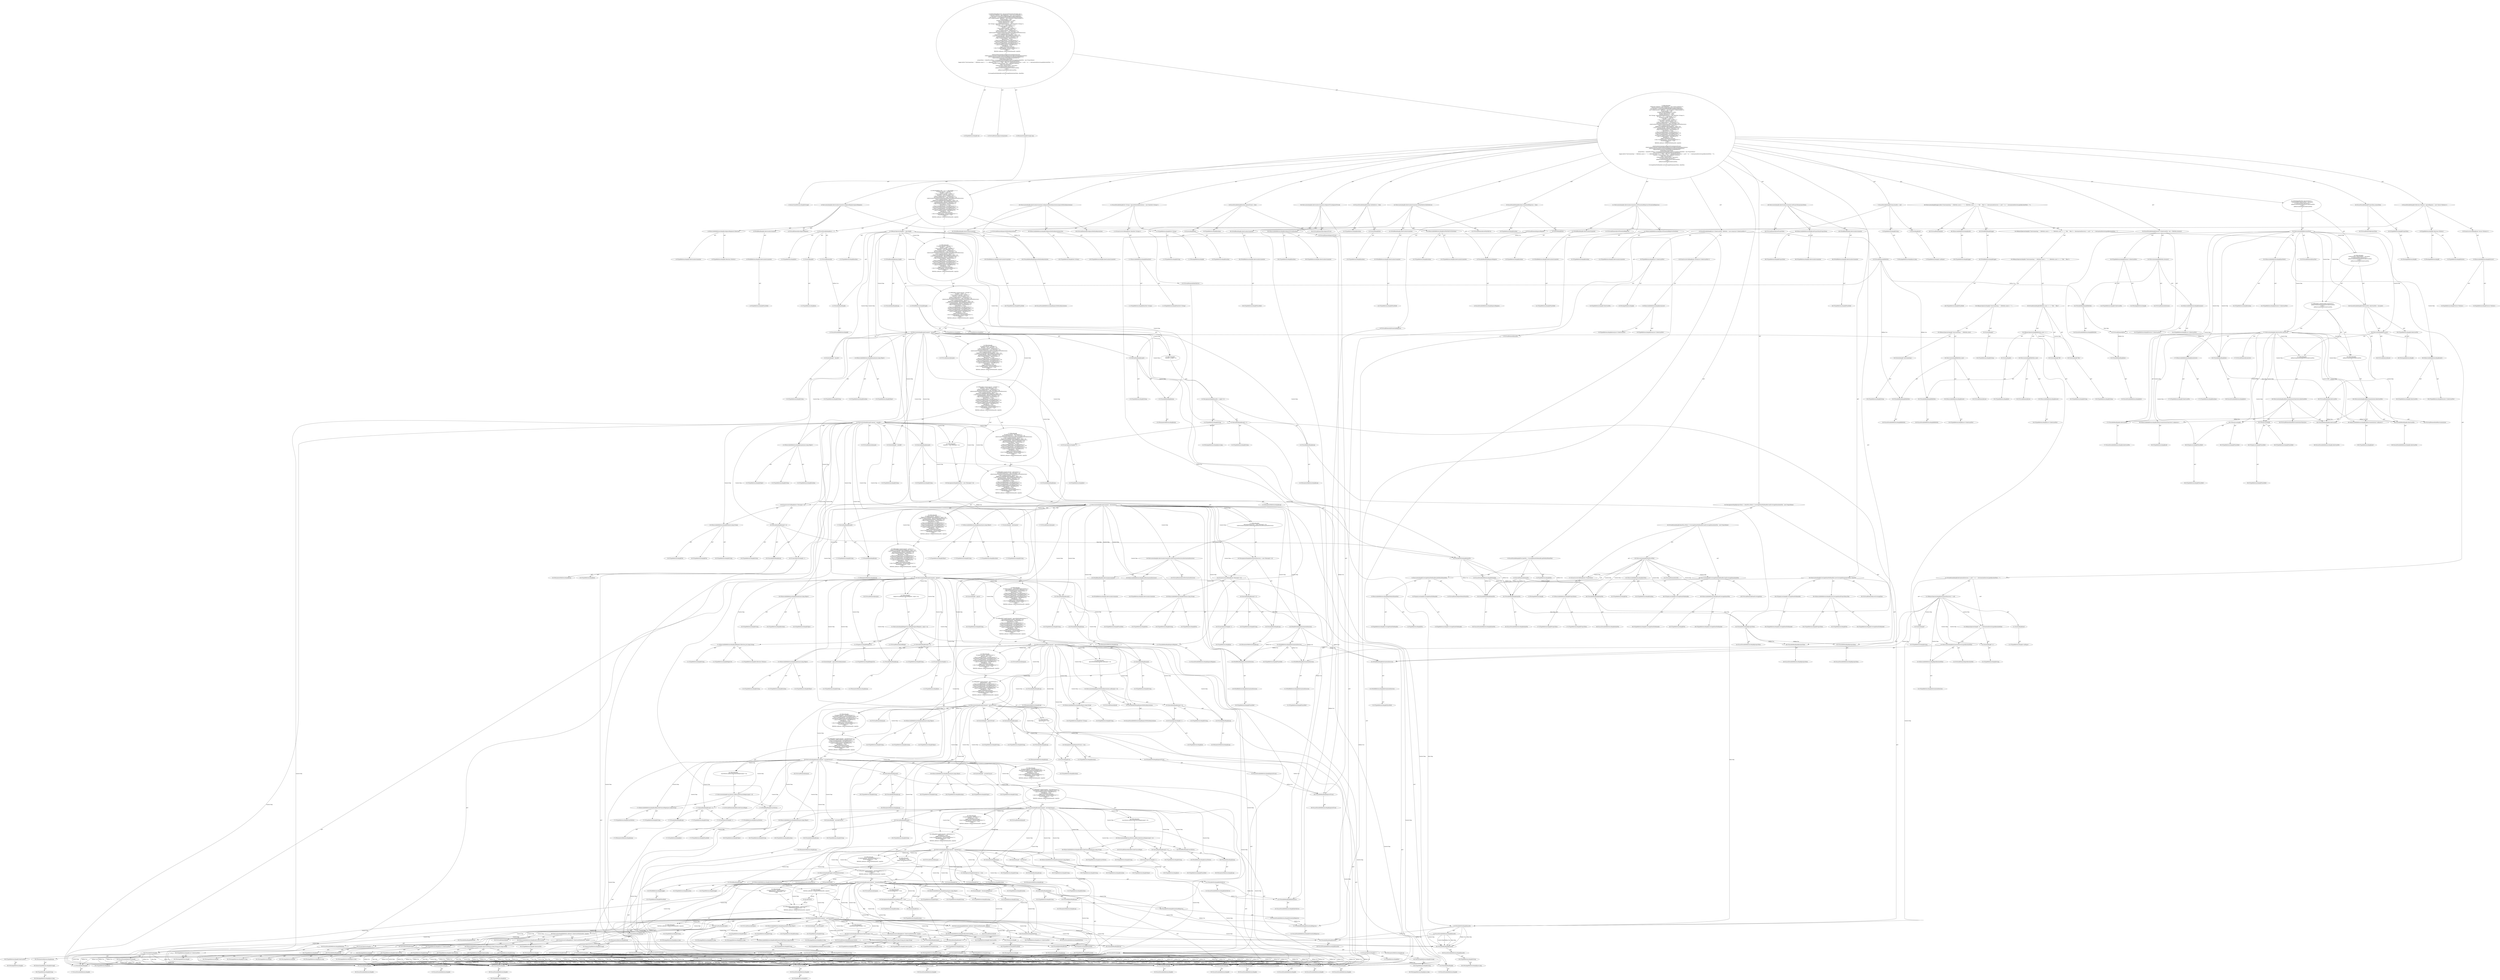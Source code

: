 digraph "parseArguments#?,String[]" {
0 [label="2:CtTypeReferenceImpl@void" shape=ellipse]
1 [label="2:CtVirtualElement@parseArguments" shape=ellipse]
2 [label="2:CtParameterImpl@String[] args" shape=ellipse]
3 [label="2:CtArrayTypeReferenceImpl@String[]" shape=ellipse]
4 [label="3:CtTypeReferenceImpl@Collection<Pattern>" shape=ellipse]
5 [label="3:CtPackageReferenceImpl@" shape=ellipse]
6 [label="3:CtTypeReferenceImpl@Pattern" shape=ellipse]
7 [label="3:CtExecutableReferenceImpl@Vector()" shape=ellipse]
8 [label="3:CtTypeReferenceImpl@Vector<Pattern>" shape=ellipse]
9 [label="3:CtTypeReferenceImpl@Vector<Pattern>" shape=ellipse]
10 [label="3:CtConstructorCallImpl@new Vector<Pattern>()" shape=ellipse]
11 [label="3:CtVirtualElement@ignoreRegexes" shape=ellipse]
12 [label="3:CtLocalVariableImpl@Collection<Pattern> ignoreRegexes = new Vector<Pattern>()" shape=ellipse]
13 [label="4:CtExecutableReferenceImpl@setIgnoreRegexes(Collection)" shape=ellipse]
14 [label="4:CtTypeReferenceImpl@coberturaInstrumenter" shape=ellipse]
15 [label="4:CtTypeReferenceImpl@Collection<Pattern>" shape=ellipse]
16 [label="4:CtVirtualElement@setIgnoreRegexes" shape=ellipse]
17 [label="4:CtFieldReferenceImpl@coberturaInstrumenter" shape=ellipse]
18 [label="4:CtTypeReferenceImpl@PlaceHold" shape=ellipse]
19 [label="4:CtFieldReadImpl@coberturaInstrumenter" shape=ellipse]
20 [label="4:CtVariableReadImpl@ignoreRegexes" shape=ellipse]
21 [label="4:CtLocalVariableReferenceImpl@ignoreRegexes" shape=ellipse]
22 [label="4:CtInvocationImpl@coberturaInstrumenter.setIgnoreRegexes(ignoreRegexes)" shape=ellipse]
23 [label="5:CtTypeReferenceImpl@File" shape=ellipse]
24 [label="5:CtPackageReferenceImpl@" shape=ellipse]
25 [label="5:CtExecutableReferenceImpl@getDefaultDataFile()" shape=ellipse]
26 [label="5:CtTypeReferenceImpl@CoverageDataFileHandler" shape=ellipse]
27 [label="5:CtTypeReferenceImpl@File" shape=ellipse]
28 [label="5:CtVirtualElement@getDefaultDataFile" shape=ellipse]
29 [label="5:CtTypeAccessImpl@CoverageDataFileHandler" shape=ellipse]
30 [label="5:CtTypeReferenceImpl@CoverageDataFileHandler" shape=ellipse]
31 [label="5:CtInvocationImpl@CoverageDataFileHandler.getDefaultDataFile()" shape=ellipse]
32 [label="5:CtVirtualElement@dataFile" shape=ellipse]
33 [label="5:CtLocalVariableImpl@File dataFile = CoverageDataFileHandler.getDefaultDataFile()" shape=ellipse]
34 [label="6:CtTypeReferenceImpl@List<CoberturaFile>" shape=ellipse]
35 [label="6:CtPackageReferenceImpl@" shape=ellipse]
36 [label="6:CtTypeReferenceImpl@CoberturaFile" shape=ellipse]
37 [label="6:CtExecutableReferenceImpl@ArrayList()" shape=ellipse]
38 [label="6:CtTypeReferenceImpl@ArrayList<CoberturaFile>" shape=ellipse]
39 [label="6:CtTypeReferenceImpl@ArrayList<CoberturaFile>" shape=ellipse]
40 [label="6:CtConstructorCallImpl@new ArrayList<CoberturaFile>()" shape=ellipse]
41 [label="6:CtVirtualElement@filePaths" shape=ellipse]
42 [label="6:CtLocalVariableImpl@List<CoberturaFile> filePaths = new ArrayList<CoberturaFile>()" shape=ellipse]
43 [label="7:CtTypeReferenceImpl@String" shape=ellipse]
44 [label="7:CtPackageReferenceImpl@java.lang" shape=ellipse]
45 [label="7:CtLiteralImpl@null" shape=ellipse]
46 [label="7:CtTypeReferenceImpl@<nulltype>" shape=ellipse]
47 [label="7:CtVirtualElement@baseDir" shape=ellipse]
48 [label="7:CtLocalVariableImpl@String baseDir = null" shape=ellipse]
49 [label="8:CtTypeReferenceImpl@boolean" shape=ellipse]
50 [label="8:CtLiteralImpl@false" shape=ellipse]
51 [label="8:CtTypeReferenceImpl@boolean" shape=ellipse]
52 [label="8:CtVirtualElement@threadsafeRigorous" shape=ellipse]
53 [label="8:CtLocalVariableImpl@boolean threadsafeRigorous = false" shape=ellipse]
54 [label="9:CtTypeReferenceImpl@boolean" shape=ellipse]
55 [label="9:CtLiteralImpl@false" shape=ellipse]
56 [label="9:CtTypeReferenceImpl@boolean" shape=ellipse]
57 [label="9:CtVirtualElement@ignoreTrivial" shape=ellipse]
58 [label="9:CtLocalVariableImpl@boolean ignoreTrivial = false" shape=ellipse]
59 [label="10:CtTypeReferenceImpl@boolean" shape=ellipse]
60 [label="10:CtLiteralImpl@false" shape=ellipse]
61 [label="10:CtTypeReferenceImpl@boolean" shape=ellipse]
62 [label="10:CtVirtualElement@failOnError" shape=ellipse]
63 [label="10:CtLocalVariableImpl@boolean failOnError = false" shape=ellipse]
64 [label="11:CtTypeReferenceImpl@Set<String>" shape=ellipse]
65 [label="11:CtPackageReferenceImpl@" shape=ellipse]
66 [label="11:CtTypeReferenceImpl@String" shape=ellipse]
67 [label="11:CtExecutableReferenceImpl@HashSet()" shape=ellipse]
68 [label="11:CtTypeReferenceImpl@HashSet<String>" shape=ellipse]
69 [label="11:CtTypeReferenceImpl@HashSet<String>" shape=ellipse]
70 [label="11:CtConstructorCallImpl@new HashSet<String>()" shape=ellipse]
71 [label="11:CtVirtualElement@ignoreMethodAnnotations" shape=ellipse]
72 [label="11:CtLocalVariableImpl@Set<String> ignoreMethodAnnotations = new HashSet<String>()" shape=ellipse]
73 [label="12:CtTypeReferenceImpl@int" shape=ellipse]
74 [label="12:CtLiteralImpl@0" shape=ellipse]
75 [label="12:CtTypeReferenceImpl@int" shape=ellipse]
76 [label="12:CtVirtualElement@i" shape=ellipse]
77 [label="12:CtLocalVariableImpl@int i = 0" shape=ellipse]
78 [label="12:CtVariableReadImpl@i" shape=ellipse]
79 [label="12:CtLocalVariableReferenceImpl@i" shape=ellipse]
80 [label="12:CtFieldReferenceImpl@length" shape=ellipse]
81 [label="12:CtTypeReferenceImpl@int" shape=ellipse]
82 [label="12:CtTypeReferenceImpl@int" shape=ellipse]
83 [label="12:CtFieldReadImpl@args.length" shape=ellipse]
84 [label="12:CtVariableReadImpl@args" shape=ellipse]
85 [label="12:CtBinaryOperatorImpl@i < args.length" shape=ellipse]
86 [label="12:CtTypeReferenceImpl@boolean" shape=ellipse]
87 [label="12:CtVariableWriteImpl@i" shape=ellipse]
88 [label="12:CtLocalVariableReferenceImpl@i" shape=ellipse]
89 [label="12:CtUnaryOperatorImpl@i++" shape=ellipse]
90 [label="12:CtTypeReferenceImpl@int" shape=ellipse]
91 [label="13:CtExecutableReferenceImpl@equals(java.lang.Object)" shape=ellipse]
92 [label="13:CtTypeReferenceImpl@String" shape=ellipse]
93 [label="13:CtTypeReferenceImpl@boolean" shape=ellipse]
94 [label="13:CtTypeReferenceImpl@Object" shape=ellipse]
95 [label="13:CtVirtualElement@equals" shape=ellipse]
96 [label="13:CtVariableReadImpl@args" shape=ellipse]
97 [label="13:CtParameterReferenceImpl@args" shape=ellipse]
98 [label="13:CtVariableReadImpl@i" shape=ellipse]
99 [label="13:CtLocalVariableReferenceImpl@i" shape=ellipse]
100 [label="13:CtArrayReadImpl@args[i]" shape=ellipse]
101 [label="13:CtTypeReferenceImpl@String" shape=ellipse]
102 [label="13:CtLiteralImpl@\"--basedir\"" shape=ellipse]
103 [label="13:CtTypeReferenceImpl@String" shape=ellipse]
104 [label="13:CtInvocationImpl@args[i].equals(\"--basedir\")" shape=ellipse]
105 [label="14:CtVariableWriteImpl@baseDir" shape=ellipse]
106 [label="14:CtLocalVariableReferenceImpl@baseDir" shape=ellipse]
107 [label="14:CtVariableReadImpl@args" shape=ellipse]
108 [label="14:CtParameterReferenceImpl@args" shape=ellipse]
109 [label="14:CtVariableWriteImpl@i" shape=ellipse]
110 [label="14:CtLocalVariableReferenceImpl@i" shape=ellipse]
111 [label="14:CtUnaryOperatorImpl@++i" shape=ellipse]
112 [label="14:CtTypeReferenceImpl@int" shape=ellipse]
113 [label="14:CtArrayReadImpl@args[++i]" shape=ellipse]
114 [label="14:CtTypeReferenceImpl@String" shape=ellipse]
115 [label="14:CtTypeReferenceImpl@String" shape=ellipse]
116 [label="14:CtPackageReferenceImpl@java.lang" shape=ellipse]
117 [label="14:CtAssignmentImpl@baseDir = args[++i]" shape=ellipse]
118 [label="13:CtBlockImpl@\{
    baseDir = args[++i];
\}" shape=ellipse]
119 [label="15:CtExecutableReferenceImpl@equals(java.lang.Object)" shape=ellipse]
120 [label="15:CtTypeReferenceImpl@String" shape=ellipse]
121 [label="15:CtTypeReferenceImpl@boolean" shape=ellipse]
122 [label="15:CtTypeReferenceImpl@Object" shape=ellipse]
123 [label="15:CtVirtualElement@equals" shape=ellipse]
124 [label="15:CtVariableReadImpl@args" shape=ellipse]
125 [label="15:CtParameterReferenceImpl@args" shape=ellipse]
126 [label="15:CtVariableReadImpl@i" shape=ellipse]
127 [label="15:CtLocalVariableReferenceImpl@i" shape=ellipse]
128 [label="15:CtArrayReadImpl@args[i]" shape=ellipse]
129 [label="15:CtTypeReferenceImpl@String" shape=ellipse]
130 [label="15:CtLiteralImpl@\"--datafile\"" shape=ellipse]
131 [label="15:CtTypeReferenceImpl@String" shape=ellipse]
132 [label="15:CtInvocationImpl@args[i].equals(\"--datafile\")" shape=ellipse]
133 [label="16:CtVariableWriteImpl@dataFile" shape=ellipse]
134 [label="16:CtLocalVariableReferenceImpl@dataFile" shape=ellipse]
135 [label="16:CtExecutableReferenceImpl@File(java.lang.String)" shape=ellipse]
136 [label="16:CtTypeReferenceImpl@File" shape=ellipse]
137 [label="16:CtTypeReferenceImpl@File" shape=ellipse]
138 [label="16:CtTypeReferenceImpl@String" shape=ellipse]
139 [label="16:CtVariableReadImpl@args" shape=ellipse]
140 [label="16:CtParameterReferenceImpl@args" shape=ellipse]
141 [label="16:CtVariableWriteImpl@i" shape=ellipse]
142 [label="16:CtLocalVariableReferenceImpl@i" shape=ellipse]
143 [label="16:CtUnaryOperatorImpl@++i" shape=ellipse]
144 [label="16:CtTypeReferenceImpl@int" shape=ellipse]
145 [label="16:CtArrayReadImpl@args[++i]" shape=ellipse]
146 [label="16:CtTypeReferenceImpl@String" shape=ellipse]
147 [label="16:CtConstructorCallImpl@new File(args[++i])" shape=ellipse]
148 [label="16:CtAssignmentImpl@dataFile = new File(args[++i])" shape=ellipse]
149 [label="15:CtBlockImpl@\{
    dataFile = new File(args[++i]);
\}" shape=ellipse]
150 [label="17:CtExecutableReferenceImpl@equals(java.lang.Object)" shape=ellipse]
151 [label="17:CtTypeReferenceImpl@String" shape=ellipse]
152 [label="17:CtTypeReferenceImpl@boolean" shape=ellipse]
153 [label="17:CtTypeReferenceImpl@Object" shape=ellipse]
154 [label="17:CtVirtualElement@equals" shape=ellipse]
155 [label="17:CtVariableReadImpl@args" shape=ellipse]
156 [label="17:CtParameterReferenceImpl@args" shape=ellipse]
157 [label="17:CtVariableReadImpl@i" shape=ellipse]
158 [label="17:CtLocalVariableReferenceImpl@i" shape=ellipse]
159 [label="17:CtArrayReadImpl@args[i]" shape=ellipse]
160 [label="17:CtTypeReferenceImpl@String" shape=ellipse]
161 [label="17:CtLiteralImpl@\"--destination\"" shape=ellipse]
162 [label="17:CtTypeReferenceImpl@String" shape=ellipse]
163 [label="17:CtInvocationImpl@args[i].equals(\"--destination\")" shape=ellipse]
164 [label="18:CtFieldReferenceImpl@destinationDirectory" shape=ellipse]
165 [label="18:CtTypeReferenceImpl@PlaceHold" shape=ellipse]
166 [label="18:CtFieldWriteImpl@destinationDirectory" shape=ellipse]
167 [label="18:CtExecutableReferenceImpl@File(java.lang.String)" shape=ellipse]
168 [label="18:CtTypeReferenceImpl@File" shape=ellipse]
169 [label="18:CtTypeReferenceImpl@File" shape=ellipse]
170 [label="18:CtTypeReferenceImpl@String" shape=ellipse]
171 [label="18:CtVariableReadImpl@args" shape=ellipse]
172 [label="18:CtParameterReferenceImpl@args" shape=ellipse]
173 [label="18:CtVariableWriteImpl@i" shape=ellipse]
174 [label="18:CtLocalVariableReferenceImpl@i" shape=ellipse]
175 [label="18:CtUnaryOperatorImpl@++i" shape=ellipse]
176 [label="18:CtTypeReferenceImpl@int" shape=ellipse]
177 [label="18:CtArrayReadImpl@args[++i]" shape=ellipse]
178 [label="18:CtTypeReferenceImpl@String" shape=ellipse]
179 [label="18:CtConstructorCallImpl@new File(args[++i])" shape=ellipse]
180 [label="18:CtAssignmentImpl@destinationDirectory = new File(args[++i])" shape=ellipse]
181 [label="19:CtExecutableReferenceImpl@setDestinationDirectory()" shape=ellipse]
182 [label="19:CtTypeReferenceImpl@coberturaInstrumenter" shape=ellipse]
183 [label="19:CtVirtualElement@setDestinationDirectory" shape=ellipse]
184 [label="19:CtFieldReferenceImpl@coberturaInstrumenter" shape=ellipse]
185 [label="19:CtTypeReferenceImpl@PlaceHold" shape=ellipse]
186 [label="19:CtFieldReadImpl@coberturaInstrumenter" shape=ellipse]
187 [label="19:CtFieldReferenceImpl@destinationDirectory" shape=ellipse]
188 [label="19:CtTypeReferenceImpl@PlaceHold" shape=ellipse]
189 [label="19:CtFieldReadImpl@destinationDirectory" shape=ellipse]
190 [label="19:CtInvocationImpl@coberturaInstrumenter.setDestinationDirectory(destinationDirectory)" shape=ellipse]
191 [label="17:CtBlockImpl@\{
    destinationDirectory = new File(args[++i]);
    coberturaInstrumenter.setDestinationDirectory(destinationDirectory);
\}" shape=ellipse]
192 [label="20:CtExecutableReferenceImpl@equals(java.lang.Object)" shape=ellipse]
193 [label="20:CtTypeReferenceImpl@String" shape=ellipse]
194 [label="20:CtTypeReferenceImpl@boolean" shape=ellipse]
195 [label="20:CtTypeReferenceImpl@Object" shape=ellipse]
196 [label="20:CtVirtualElement@equals" shape=ellipse]
197 [label="20:CtVariableReadImpl@args" shape=ellipse]
198 [label="20:CtParameterReferenceImpl@args" shape=ellipse]
199 [label="20:CtVariableReadImpl@i" shape=ellipse]
200 [label="20:CtLocalVariableReferenceImpl@i" shape=ellipse]
201 [label="20:CtArrayReadImpl@args[i]" shape=ellipse]
202 [label="20:CtTypeReferenceImpl@String" shape=ellipse]
203 [label="20:CtLiteralImpl@\"--ignore\"" shape=ellipse]
204 [label="20:CtTypeReferenceImpl@String" shape=ellipse]
205 [label="20:CtInvocationImpl@args[i].equals(\"--ignore\")" shape=ellipse]
206 [label="21:CtExecutableReferenceImpl@addRegex(Collection,java.lang.String)" shape=ellipse]
207 [label="21:CtTypeReferenceImpl@RegexUtil" shape=ellipse]
208 [label="21:CtTypeReferenceImpl@Collection<Pattern>" shape=ellipse]
209 [label="21:CtTypeReferenceImpl@String" shape=ellipse]
210 [label="21:CtVirtualElement@addRegex" shape=ellipse]
211 [label="21:CtTypeAccessImpl@RegexUtil" shape=ellipse]
212 [label="21:CtTypeReferenceImpl@RegexUtil" shape=ellipse]
213 [label="21:CtVariableReadImpl@ignoreRegexes" shape=ellipse]
214 [label="21:CtLocalVariableReferenceImpl@ignoreRegexes" shape=ellipse]
215 [label="21:CtVariableReadImpl@args" shape=ellipse]
216 [label="21:CtParameterReferenceImpl@args" shape=ellipse]
217 [label="21:CtVariableWriteImpl@i" shape=ellipse]
218 [label="21:CtLocalVariableReferenceImpl@i" shape=ellipse]
219 [label="21:CtUnaryOperatorImpl@++i" shape=ellipse]
220 [label="21:CtTypeReferenceImpl@int" shape=ellipse]
221 [label="21:CtArrayReadImpl@args[++i]" shape=ellipse]
222 [label="21:CtTypeReferenceImpl@String" shape=ellipse]
223 [label="21:CtInvocationImpl@RegexUtil.addRegex(ignoreRegexes, args[++i])" shape=ellipse]
224 [label="20:CtBlockImpl@\{
    RegexUtil.addRegex(ignoreRegexes, args[++i]);
\}" shape=ellipse]
225 [label="22:CtExecutableReferenceImpl@equals(java.lang.Object)" shape=ellipse]
226 [label="22:CtTypeReferenceImpl@String" shape=ellipse]
227 [label="22:CtTypeReferenceImpl@boolean" shape=ellipse]
228 [label="22:CtTypeReferenceImpl@Object" shape=ellipse]
229 [label="22:CtVirtualElement@equals" shape=ellipse]
230 [label="22:CtVariableReadImpl@args" shape=ellipse]
231 [label="22:CtParameterReferenceImpl@args" shape=ellipse]
232 [label="22:CtVariableReadImpl@i" shape=ellipse]
233 [label="22:CtLocalVariableReferenceImpl@i" shape=ellipse]
234 [label="22:CtArrayReadImpl@args[i]" shape=ellipse]
235 [label="22:CtTypeReferenceImpl@String" shape=ellipse]
236 [label="22:CtLiteralImpl@\"--ignoreMethodAnnotation\"" shape=ellipse]
237 [label="22:CtTypeReferenceImpl@String" shape=ellipse]
238 [label="22:CtInvocationImpl@args[i].equals(\"--ignoreMethodAnnotation\")" shape=ellipse]
239 [label="23:CtExecutableReferenceImpl@add(java.lang.String)" shape=ellipse]
240 [label="23:CtTypeReferenceImpl@Set<String>" shape=ellipse]
241 [label="23:CtTypeReferenceImpl@String" shape=ellipse]
242 [label="23:CtVirtualElement@add" shape=ellipse]
243 [label="23:CtVariableReadImpl@ignoreMethodAnnotations" shape=ellipse]
244 [label="23:CtLocalVariableReferenceImpl@ignoreMethodAnnotations" shape=ellipse]
245 [label="23:CtVariableReadImpl@args" shape=ellipse]
246 [label="23:CtParameterReferenceImpl@args" shape=ellipse]
247 [label="23:CtVariableWriteImpl@i" shape=ellipse]
248 [label="23:CtLocalVariableReferenceImpl@i" shape=ellipse]
249 [label="23:CtUnaryOperatorImpl@++i" shape=ellipse]
250 [label="23:CtTypeReferenceImpl@int" shape=ellipse]
251 [label="23:CtArrayReadImpl@args[++i]" shape=ellipse]
252 [label="23:CtTypeReferenceImpl@String" shape=ellipse]
253 [label="23:CtInvocationImpl@ignoreMethodAnnotations.add(args[++i])" shape=ellipse]
254 [label="22:CtBlockImpl@\{
    ignoreMethodAnnotations.add(args[++i]);
\}" shape=ellipse]
255 [label="24:CtExecutableReferenceImpl@equals(java.lang.Object)" shape=ellipse]
256 [label="24:CtTypeReferenceImpl@String" shape=ellipse]
257 [label="24:CtTypeReferenceImpl@boolean" shape=ellipse]
258 [label="24:CtTypeReferenceImpl@Object" shape=ellipse]
259 [label="24:CtVirtualElement@equals" shape=ellipse]
260 [label="24:CtVariableReadImpl@args" shape=ellipse]
261 [label="24:CtParameterReferenceImpl@args" shape=ellipse]
262 [label="24:CtVariableReadImpl@i" shape=ellipse]
263 [label="24:CtLocalVariableReferenceImpl@i" shape=ellipse]
264 [label="24:CtArrayReadImpl@args[i]" shape=ellipse]
265 [label="24:CtTypeReferenceImpl@String" shape=ellipse]
266 [label="24:CtLiteralImpl@\"--ignoreTrivial\"" shape=ellipse]
267 [label="24:CtTypeReferenceImpl@String" shape=ellipse]
268 [label="24:CtInvocationImpl@args[i].equals(\"--ignoreTrivial\")" shape=ellipse]
269 [label="25:CtVariableWriteImpl@ignoreTrivial" shape=ellipse]
270 [label="25:CtLocalVariableReferenceImpl@ignoreTrivial" shape=ellipse]
271 [label="25:CtLiteralImpl@true" shape=ellipse]
272 [label="25:CtTypeReferenceImpl@boolean" shape=ellipse]
273 [label="25:CtTypeReferenceImpl@boolean" shape=ellipse]
274 [label="25:CtAssignmentImpl@ignoreTrivial = true" shape=ellipse]
275 [label="24:CtBlockImpl@\{
    ignoreTrivial = true;
\}" shape=ellipse]
276 [label="26:CtExecutableReferenceImpl@equals(java.lang.Object)" shape=ellipse]
277 [label="26:CtTypeReferenceImpl@String" shape=ellipse]
278 [label="26:CtTypeReferenceImpl@boolean" shape=ellipse]
279 [label="26:CtTypeReferenceImpl@Object" shape=ellipse]
280 [label="26:CtVirtualElement@equals" shape=ellipse]
281 [label="26:CtVariableReadImpl@args" shape=ellipse]
282 [label="26:CtParameterReferenceImpl@args" shape=ellipse]
283 [label="26:CtVariableReadImpl@i" shape=ellipse]
284 [label="26:CtLocalVariableReferenceImpl@i" shape=ellipse]
285 [label="26:CtArrayReadImpl@args[i]" shape=ellipse]
286 [label="26:CtTypeReferenceImpl@String" shape=ellipse]
287 [label="26:CtLiteralImpl@\"--includeClasses\"" shape=ellipse]
288 [label="26:CtTypeReferenceImpl@String" shape=ellipse]
289 [label="26:CtInvocationImpl@args[i].equals(\"--includeClasses\")" shape=ellipse]
290 [label="27:CtExecutableReferenceImpl@addIncludeClassesRegex(java.lang.String)" shape=ellipse]
291 [label="27:CtTypeReferenceImpl@classPattern" shape=ellipse]
292 [label="27:CtTypeReferenceImpl@String" shape=ellipse]
293 [label="27:CtVirtualElement@addIncludeClassesRegex" shape=ellipse]
294 [label="27:CtFieldReferenceImpl@classPattern" shape=ellipse]
295 [label="27:CtTypeReferenceImpl@PlaceHold" shape=ellipse]
296 [label="27:CtFieldReadImpl@classPattern" shape=ellipse]
297 [label="27:CtVariableReadImpl@args" shape=ellipse]
298 [label="27:CtParameterReferenceImpl@args" shape=ellipse]
299 [label="27:CtVariableWriteImpl@i" shape=ellipse]
300 [label="27:CtLocalVariableReferenceImpl@i" shape=ellipse]
301 [label="27:CtUnaryOperatorImpl@++i" shape=ellipse]
302 [label="27:CtTypeReferenceImpl@int" shape=ellipse]
303 [label="27:CtArrayReadImpl@args[++i]" shape=ellipse]
304 [label="27:CtTypeReferenceImpl@String" shape=ellipse]
305 [label="27:CtInvocationImpl@classPattern.addIncludeClassesRegex(args[++i])" shape=ellipse]
306 [label="26:CtBlockImpl@\{
    classPattern.addIncludeClassesRegex(args[++i]);
\}" shape=ellipse]
307 [label="28:CtExecutableReferenceImpl@equals(java.lang.Object)" shape=ellipse]
308 [label="28:CtTypeReferenceImpl@String" shape=ellipse]
309 [label="28:CtTypeReferenceImpl@boolean" shape=ellipse]
310 [label="28:CtTypeReferenceImpl@Object" shape=ellipse]
311 [label="28:CtVirtualElement@equals" shape=ellipse]
312 [label="28:CtVariableReadImpl@args" shape=ellipse]
313 [label="28:CtParameterReferenceImpl@args" shape=ellipse]
314 [label="28:CtVariableReadImpl@i" shape=ellipse]
315 [label="28:CtLocalVariableReferenceImpl@i" shape=ellipse]
316 [label="28:CtArrayReadImpl@args[i]" shape=ellipse]
317 [label="28:CtTypeReferenceImpl@String" shape=ellipse]
318 [label="28:CtLiteralImpl@\"--excludeClasses\"" shape=ellipse]
319 [label="28:CtTypeReferenceImpl@String" shape=ellipse]
320 [label="28:CtInvocationImpl@args[i].equals(\"--excludeClasses\")" shape=ellipse]
321 [label="29:CtExecutableReferenceImpl@addExcludeClassesRegex(java.lang.String)" shape=ellipse]
322 [label="29:CtTypeReferenceImpl@classPattern" shape=ellipse]
323 [label="29:CtTypeReferenceImpl@String" shape=ellipse]
324 [label="29:CtVirtualElement@addExcludeClassesRegex" shape=ellipse]
325 [label="29:CtFieldReferenceImpl@classPattern" shape=ellipse]
326 [label="29:CtTypeReferenceImpl@PlaceHold" shape=ellipse]
327 [label="29:CtFieldReadImpl@classPattern" shape=ellipse]
328 [label="29:CtVariableReadImpl@args" shape=ellipse]
329 [label="29:CtParameterReferenceImpl@args" shape=ellipse]
330 [label="29:CtVariableWriteImpl@i" shape=ellipse]
331 [label="29:CtLocalVariableReferenceImpl@i" shape=ellipse]
332 [label="29:CtUnaryOperatorImpl@++i" shape=ellipse]
333 [label="29:CtTypeReferenceImpl@int" shape=ellipse]
334 [label="29:CtArrayReadImpl@args[++i]" shape=ellipse]
335 [label="29:CtTypeReferenceImpl@String" shape=ellipse]
336 [label="29:CtInvocationImpl@classPattern.addExcludeClassesRegex(args[++i])" shape=ellipse]
337 [label="28:CtBlockImpl@\{
    classPattern.addExcludeClassesRegex(args[++i]);
\}" shape=ellipse]
338 [label="30:CtExecutableReferenceImpl@equals(java.lang.Object)" shape=ellipse]
339 [label="30:CtTypeReferenceImpl@String" shape=ellipse]
340 [label="30:CtTypeReferenceImpl@boolean" shape=ellipse]
341 [label="30:CtTypeReferenceImpl@Object" shape=ellipse]
342 [label="30:CtVirtualElement@equals" shape=ellipse]
343 [label="30:CtVariableReadImpl@args" shape=ellipse]
344 [label="30:CtParameterReferenceImpl@args" shape=ellipse]
345 [label="30:CtVariableReadImpl@i" shape=ellipse]
346 [label="30:CtLocalVariableReferenceImpl@i" shape=ellipse]
347 [label="30:CtArrayReadImpl@args[i]" shape=ellipse]
348 [label="30:CtTypeReferenceImpl@String" shape=ellipse]
349 [label="30:CtLiteralImpl@\"--failOnError\"" shape=ellipse]
350 [label="30:CtTypeReferenceImpl@String" shape=ellipse]
351 [label="30:CtInvocationImpl@args[i].equals(\"--failOnError\")" shape=ellipse]
352 [label="31:CtVariableWriteImpl@failOnError" shape=ellipse]
353 [label="31:CtLocalVariableReferenceImpl@failOnError" shape=ellipse]
354 [label="31:CtLiteralImpl@true" shape=ellipse]
355 [label="31:CtTypeReferenceImpl@boolean" shape=ellipse]
356 [label="31:CtTypeReferenceImpl@boolean" shape=ellipse]
357 [label="31:CtAssignmentImpl@failOnError = true" shape=ellipse]
358 [label="32:CtExecutableReferenceImpl@setFailOnError(boolean)" shape=ellipse]
359 [label="32:CtTypeReferenceImpl@logger" shape=ellipse]
360 [label="32:CtTypeReferenceImpl@boolean" shape=ellipse]
361 [label="32:CtVirtualElement@setFailOnError" shape=ellipse]
362 [label="32:CtFieldReferenceImpl@logger" shape=ellipse]
363 [label="32:CtTypeReferenceImpl@PlaceHold" shape=ellipse]
364 [label="32:CtFieldReadImpl@logger" shape=ellipse]
365 [label="32:CtLiteralImpl@true" shape=ellipse]
366 [label="32:CtTypeReferenceImpl@boolean" shape=ellipse]
367 [label="32:CtInvocationImpl@logger.setFailOnError(true)" shape=ellipse]
368 [label="30:CtBlockImpl@\{
    failOnError = true;
    logger.setFailOnError(true);
\}" shape=ellipse]
369 [label="33:CtExecutableReferenceImpl@equals(java.lang.Object)" shape=ellipse]
370 [label="33:CtTypeReferenceImpl@String" shape=ellipse]
371 [label="33:CtTypeReferenceImpl@boolean" shape=ellipse]
372 [label="33:CtTypeReferenceImpl@Object" shape=ellipse]
373 [label="33:CtVirtualElement@equals" shape=ellipse]
374 [label="33:CtVariableReadImpl@args" shape=ellipse]
375 [label="33:CtParameterReferenceImpl@args" shape=ellipse]
376 [label="33:CtVariableReadImpl@i" shape=ellipse]
377 [label="33:CtLocalVariableReferenceImpl@i" shape=ellipse]
378 [label="33:CtArrayReadImpl@args[i]" shape=ellipse]
379 [label="33:CtTypeReferenceImpl@String" shape=ellipse]
380 [label="33:CtLiteralImpl@\"--threadsafeRigorous\"" shape=ellipse]
381 [label="33:CtTypeReferenceImpl@String" shape=ellipse]
382 [label="33:CtInvocationImpl@args[i].equals(\"--threadsafeRigorous\")" shape=ellipse]
383 [label="34:CtVariableWriteImpl@threadsafeRigorous" shape=ellipse]
384 [label="34:CtLocalVariableReferenceImpl@threadsafeRigorous" shape=ellipse]
385 [label="34:CtLiteralImpl@true" shape=ellipse]
386 [label="34:CtTypeReferenceImpl@boolean" shape=ellipse]
387 [label="34:CtTypeReferenceImpl@boolean" shape=ellipse]
388 [label="34:CtAssignmentImpl@threadsafeRigorous = true" shape=ellipse]
389 [label="33:CtBlockImpl@\{
    threadsafeRigorous = true;
\}" shape=ellipse]
390 [label="36:CtExecutableReferenceImpl@add(CoberturaFile)" shape=ellipse]
391 [label="36:CtTypeReferenceImpl@List<CoberturaFile>" shape=ellipse]
392 [label="36:CtTypeReferenceImpl@CoberturaFile" shape=ellipse]
393 [label="36:CtVirtualElement@add" shape=ellipse]
394 [label="36:CtVariableReadImpl@filePaths" shape=ellipse]
395 [label="36:CtLocalVariableReferenceImpl@filePaths" shape=ellipse]
396 [label="36:CtExecutableReferenceImpl@CoberturaFile(java.lang.String,java.lang.String)" shape=ellipse]
397 [label="36:CtTypeReferenceImpl@CoberturaFile" shape=ellipse]
398 [label="36:CtTypeReferenceImpl@CoberturaFile" shape=ellipse]
399 [label="36:CtTypeReferenceImpl@String" shape=ellipse]
400 [label="36:CtTypeReferenceImpl@String" shape=ellipse]
401 [label="36:CtVariableReadImpl@baseDir" shape=ellipse]
402 [label="36:CtLocalVariableReferenceImpl@baseDir" shape=ellipse]
403 [label="36:CtVariableReadImpl@args" shape=ellipse]
404 [label="36:CtParameterReferenceImpl@args" shape=ellipse]
405 [label="36:CtVariableReadImpl@i" shape=ellipse]
406 [label="36:CtLocalVariableReferenceImpl@i" shape=ellipse]
407 [label="36:CtArrayReadImpl@args[i]" shape=ellipse]
408 [label="36:CtTypeReferenceImpl@String" shape=ellipse]
409 [label="36:CtConstructorCallImpl@new CoberturaFile(baseDir, args[i])" shape=ellipse]
410 [label="36:CtInvocationImpl@filePaths.add(new CoberturaFile(baseDir, args[i]))" shape=ellipse]
411 [label="35:CtBlockImpl@\{
    filePaths.add(new CoberturaFile(baseDir, args[i]));
\}" shape=ellipse]
412 [label="33:CtIfImpl@if (args[i].equals(\"--threadsafeRigorous\")) \{
    threadsafeRigorous = true;
\} else \{
    filePaths.add(new CoberturaFile(baseDir, args[i]));
\}" shape=ellipse]
413 [label="33:CtBlockImpl@
    if (args[i].equals(\"--threadsafeRigorous\")) \{
        threadsafeRigorous = true;
    \} else \{
        filePaths.add(new CoberturaFile(baseDir, args[i]));
    \}
" shape=ellipse]
414 [label="30:CtIfImpl@if (args[i].equals(\"--failOnError\")) \{
    failOnError = true;
    logger.setFailOnError(true);
\} else if (args[i].equals(\"--threadsafeRigorous\")) \{
    threadsafeRigorous = true;
\} else \{
    filePaths.add(new CoberturaFile(baseDir, args[i]));
\}" shape=ellipse]
415 [label="30:CtBlockImpl@
    if (args[i].equals(\"--failOnError\")) \{
        failOnError = true;
        logger.setFailOnError(true);
    \} else if (args[i].equals(\"--threadsafeRigorous\")) \{
        threadsafeRigorous = true;
    \} else \{
        filePaths.add(new CoberturaFile(baseDir, args[i]));
    \}
" shape=ellipse]
416 [label="28:CtIfImpl@if (args[i].equals(\"--excludeClasses\")) \{
    classPattern.addExcludeClassesRegex(args[++i]);
\} else if (args[i].equals(\"--failOnError\")) \{
    failOnError = true;
    logger.setFailOnError(true);
\} else if (args[i].equals(\"--threadsafeRigorous\")) \{
    threadsafeRigorous = true;
\} else \{
    filePaths.add(new CoberturaFile(baseDir, args[i]));
\}" shape=ellipse]
417 [label="28:CtBlockImpl@
    if (args[i].equals(\"--excludeClasses\")) \{
        classPattern.addExcludeClassesRegex(args[++i]);
    \} else if (args[i].equals(\"--failOnError\")) \{
        failOnError = true;
        logger.setFailOnError(true);
    \} else if (args[i].equals(\"--threadsafeRigorous\")) \{
        threadsafeRigorous = true;
    \} else \{
        filePaths.add(new CoberturaFile(baseDir, args[i]));
    \}
" shape=ellipse]
418 [label="26:CtIfImpl@if (args[i].equals(\"--includeClasses\")) \{
    classPattern.addIncludeClassesRegex(args[++i]);
\} else if (args[i].equals(\"--excludeClasses\")) \{
    classPattern.addExcludeClassesRegex(args[++i]);
\} else if (args[i].equals(\"--failOnError\")) \{
    failOnError = true;
    logger.setFailOnError(true);
\} else if (args[i].equals(\"--threadsafeRigorous\")) \{
    threadsafeRigorous = true;
\} else \{
    filePaths.add(new CoberturaFile(baseDir, args[i]));
\}" shape=ellipse]
419 [label="26:CtBlockImpl@
    if (args[i].equals(\"--includeClasses\")) \{
        classPattern.addIncludeClassesRegex(args[++i]);
    \} else if (args[i].equals(\"--excludeClasses\")) \{
        classPattern.addExcludeClassesRegex(args[++i]);
    \} else if (args[i].equals(\"--failOnError\")) \{
        failOnError = true;
        logger.setFailOnError(true);
    \} else if (args[i].equals(\"--threadsafeRigorous\")) \{
        threadsafeRigorous = true;
    \} else \{
        filePaths.add(new CoberturaFile(baseDir, args[i]));
    \}
" shape=ellipse]
420 [label="24:CtIfImpl@if (args[i].equals(\"--ignoreTrivial\")) \{
    ignoreTrivial = true;
\} else if (args[i].equals(\"--includeClasses\")) \{
    classPattern.addIncludeClassesRegex(args[++i]);
\} else if (args[i].equals(\"--excludeClasses\")) \{
    classPattern.addExcludeClassesRegex(args[++i]);
\} else if (args[i].equals(\"--failOnError\")) \{
    failOnError = true;
    logger.setFailOnError(true);
\} else if (args[i].equals(\"--threadsafeRigorous\")) \{
    threadsafeRigorous = true;
\} else \{
    filePaths.add(new CoberturaFile(baseDir, args[i]));
\}" shape=ellipse]
421 [label="24:CtBlockImpl@
    if (args[i].equals(\"--ignoreTrivial\")) \{
        ignoreTrivial = true;
    \} else if (args[i].equals(\"--includeClasses\")) \{
        classPattern.addIncludeClassesRegex(args[++i]);
    \} else if (args[i].equals(\"--excludeClasses\")) \{
        classPattern.addExcludeClassesRegex(args[++i]);
    \} else if (args[i].equals(\"--failOnError\")) \{
        failOnError = true;
        logger.setFailOnError(true);
    \} else if (args[i].equals(\"--threadsafeRigorous\")) \{
        threadsafeRigorous = true;
    \} else \{
        filePaths.add(new CoberturaFile(baseDir, args[i]));
    \}
" shape=ellipse]
422 [label="22:CtIfImpl@if (args[i].equals(\"--ignoreMethodAnnotation\")) \{
    ignoreMethodAnnotations.add(args[++i]);
\} else if (args[i].equals(\"--ignoreTrivial\")) \{
    ignoreTrivial = true;
\} else if (args[i].equals(\"--includeClasses\")) \{
    classPattern.addIncludeClassesRegex(args[++i]);
\} else if (args[i].equals(\"--excludeClasses\")) \{
    classPattern.addExcludeClassesRegex(args[++i]);
\} else if (args[i].equals(\"--failOnError\")) \{
    failOnError = true;
    logger.setFailOnError(true);
\} else if (args[i].equals(\"--threadsafeRigorous\")) \{
    threadsafeRigorous = true;
\} else \{
    filePaths.add(new CoberturaFile(baseDir, args[i]));
\}" shape=ellipse]
423 [label="22:CtBlockImpl@
    if (args[i].equals(\"--ignoreMethodAnnotation\")) \{
        ignoreMethodAnnotations.add(args[++i]);
    \} else if (args[i].equals(\"--ignoreTrivial\")) \{
        ignoreTrivial = true;
    \} else if (args[i].equals(\"--includeClasses\")) \{
        classPattern.addIncludeClassesRegex(args[++i]);
    \} else if (args[i].equals(\"--excludeClasses\")) \{
        classPattern.addExcludeClassesRegex(args[++i]);
    \} else if (args[i].equals(\"--failOnError\")) \{
        failOnError = true;
        logger.setFailOnError(true);
    \} else if (args[i].equals(\"--threadsafeRigorous\")) \{
        threadsafeRigorous = true;
    \} else \{
        filePaths.add(new CoberturaFile(baseDir, args[i]));
    \}
" shape=ellipse]
424 [label="20:CtIfImpl@if (args[i].equals(\"--ignore\")) \{
    RegexUtil.addRegex(ignoreRegexes, args[++i]);
\} else if (args[i].equals(\"--ignoreMethodAnnotation\")) \{
    ignoreMethodAnnotations.add(args[++i]);
\} else if (args[i].equals(\"--ignoreTrivial\")) \{
    ignoreTrivial = true;
\} else if (args[i].equals(\"--includeClasses\")) \{
    classPattern.addIncludeClassesRegex(args[++i]);
\} else if (args[i].equals(\"--excludeClasses\")) \{
    classPattern.addExcludeClassesRegex(args[++i]);
\} else if (args[i].equals(\"--failOnError\")) \{
    failOnError = true;
    logger.setFailOnError(true);
\} else if (args[i].equals(\"--threadsafeRigorous\")) \{
    threadsafeRigorous = true;
\} else \{
    filePaths.add(new CoberturaFile(baseDir, args[i]));
\}" shape=ellipse]
425 [label="20:CtBlockImpl@
    if (args[i].equals(\"--ignore\")) \{
        RegexUtil.addRegex(ignoreRegexes, args[++i]);
    \} else if (args[i].equals(\"--ignoreMethodAnnotation\")) \{
        ignoreMethodAnnotations.add(args[++i]);
    \} else if (args[i].equals(\"--ignoreTrivial\")) \{
        ignoreTrivial = true;
    \} else if (args[i].equals(\"--includeClasses\")) \{
        classPattern.addIncludeClassesRegex(args[++i]);
    \} else if (args[i].equals(\"--excludeClasses\")) \{
        classPattern.addExcludeClassesRegex(args[++i]);
    \} else if (args[i].equals(\"--failOnError\")) \{
        failOnError = true;
        logger.setFailOnError(true);
    \} else if (args[i].equals(\"--threadsafeRigorous\")) \{
        threadsafeRigorous = true;
    \} else \{
        filePaths.add(new CoberturaFile(baseDir, args[i]));
    \}
" shape=ellipse]
426 [label="17:CtIfImpl@if (args[i].equals(\"--destination\")) \{
    destinationDirectory = new File(args[++i]);
    coberturaInstrumenter.setDestinationDirectory(destinationDirectory);
\} else if (args[i].equals(\"--ignore\")) \{
    RegexUtil.addRegex(ignoreRegexes, args[++i]);
\} else if (args[i].equals(\"--ignoreMethodAnnotation\")) \{
    ignoreMethodAnnotations.add(args[++i]);
\} else if (args[i].equals(\"--ignoreTrivial\")) \{
    ignoreTrivial = true;
\} else if (args[i].equals(\"--includeClasses\")) \{
    classPattern.addIncludeClassesRegex(args[++i]);
\} else if (args[i].equals(\"--excludeClasses\")) \{
    classPattern.addExcludeClassesRegex(args[++i]);
\} else if (args[i].equals(\"--failOnError\")) \{
    failOnError = true;
    logger.setFailOnError(true);
\} else if (args[i].equals(\"--threadsafeRigorous\")) \{
    threadsafeRigorous = true;
\} else \{
    filePaths.add(new CoberturaFile(baseDir, args[i]));
\}" shape=ellipse]
427 [label="17:CtBlockImpl@
    if (args[i].equals(\"--destination\")) \{
        destinationDirectory = new File(args[++i]);
        coberturaInstrumenter.setDestinationDirectory(destinationDirectory);
    \} else if (args[i].equals(\"--ignore\")) \{
        RegexUtil.addRegex(ignoreRegexes, args[++i]);
    \} else if (args[i].equals(\"--ignoreMethodAnnotation\")) \{
        ignoreMethodAnnotations.add(args[++i]);
    \} else if (args[i].equals(\"--ignoreTrivial\")) \{
        ignoreTrivial = true;
    \} else if (args[i].equals(\"--includeClasses\")) \{
        classPattern.addIncludeClassesRegex(args[++i]);
    \} else if (args[i].equals(\"--excludeClasses\")) \{
        classPattern.addExcludeClassesRegex(args[++i]);
    \} else if (args[i].equals(\"--failOnError\")) \{
        failOnError = true;
        logger.setFailOnError(true);
    \} else if (args[i].equals(\"--threadsafeRigorous\")) \{
        threadsafeRigorous = true;
    \} else \{
        filePaths.add(new CoberturaFile(baseDir, args[i]));
    \}
" shape=ellipse]
428 [label="15:CtIfImpl@if (args[i].equals(\"--datafile\")) \{
    dataFile = new File(args[++i]);
\} else if (args[i].equals(\"--destination\")) \{
    destinationDirectory = new File(args[++i]);
    coberturaInstrumenter.setDestinationDirectory(destinationDirectory);
\} else if (args[i].equals(\"--ignore\")) \{
    RegexUtil.addRegex(ignoreRegexes, args[++i]);
\} else if (args[i].equals(\"--ignoreMethodAnnotation\")) \{
    ignoreMethodAnnotations.add(args[++i]);
\} else if (args[i].equals(\"--ignoreTrivial\")) \{
    ignoreTrivial = true;
\} else if (args[i].equals(\"--includeClasses\")) \{
    classPattern.addIncludeClassesRegex(args[++i]);
\} else if (args[i].equals(\"--excludeClasses\")) \{
    classPattern.addExcludeClassesRegex(args[++i]);
\} else if (args[i].equals(\"--failOnError\")) \{
    failOnError = true;
    logger.setFailOnError(true);
\} else if (args[i].equals(\"--threadsafeRigorous\")) \{
    threadsafeRigorous = true;
\} else \{
    filePaths.add(new CoberturaFile(baseDir, args[i]));
\}" shape=ellipse]
429 [label="15:CtBlockImpl@
    if (args[i].equals(\"--datafile\")) \{
        dataFile = new File(args[++i]);
    \} else if (args[i].equals(\"--destination\")) \{
        destinationDirectory = new File(args[++i]);
        coberturaInstrumenter.setDestinationDirectory(destinationDirectory);
    \} else if (args[i].equals(\"--ignore\")) \{
        RegexUtil.addRegex(ignoreRegexes, args[++i]);
    \} else if (args[i].equals(\"--ignoreMethodAnnotation\")) \{
        ignoreMethodAnnotations.add(args[++i]);
    \} else if (args[i].equals(\"--ignoreTrivial\")) \{
        ignoreTrivial = true;
    \} else if (args[i].equals(\"--includeClasses\")) \{
        classPattern.addIncludeClassesRegex(args[++i]);
    \} else if (args[i].equals(\"--excludeClasses\")) \{
        classPattern.addExcludeClassesRegex(args[++i]);
    \} else if (args[i].equals(\"--failOnError\")) \{
        failOnError = true;
        logger.setFailOnError(true);
    \} else if (args[i].equals(\"--threadsafeRigorous\")) \{
        threadsafeRigorous = true;
    \} else \{
        filePaths.add(new CoberturaFile(baseDir, args[i]));
    \}
" shape=ellipse]
430 [label="13:CtIfImpl@if (args[i].equals(\"--basedir\")) \{
    baseDir = args[++i];
\} else if (args[i].equals(\"--datafile\")) \{
    dataFile = new File(args[++i]);
\} else if (args[i].equals(\"--destination\")) \{
    destinationDirectory = new File(args[++i]);
    coberturaInstrumenter.setDestinationDirectory(destinationDirectory);
\} else if (args[i].equals(\"--ignore\")) \{
    RegexUtil.addRegex(ignoreRegexes, args[++i]);
\} else if (args[i].equals(\"--ignoreMethodAnnotation\")) \{
    ignoreMethodAnnotations.add(args[++i]);
\} else if (args[i].equals(\"--ignoreTrivial\")) \{
    ignoreTrivial = true;
\} else if (args[i].equals(\"--includeClasses\")) \{
    classPattern.addIncludeClassesRegex(args[++i]);
\} else if (args[i].equals(\"--excludeClasses\")) \{
    classPattern.addExcludeClassesRegex(args[++i]);
\} else if (args[i].equals(\"--failOnError\")) \{
    failOnError = true;
    logger.setFailOnError(true);
\} else if (args[i].equals(\"--threadsafeRigorous\")) \{
    threadsafeRigorous = true;
\} else \{
    filePaths.add(new CoberturaFile(baseDir, args[i]));
\}" shape=ellipse]
431 [label="12:CtBlockImpl@\{
    if (args[i].equals(\"--basedir\")) \{
        baseDir = args[++i];
    \} else if (args[i].equals(\"--datafile\")) \{
        dataFile = new File(args[++i]);
    \} else if (args[i].equals(\"--destination\")) \{
        destinationDirectory = new File(args[++i]);
        coberturaInstrumenter.setDestinationDirectory(destinationDirectory);
    \} else if (args[i].equals(\"--ignore\")) \{
        RegexUtil.addRegex(ignoreRegexes, args[++i]);
    \} else if (args[i].equals(\"--ignoreMethodAnnotation\")) \{
        ignoreMethodAnnotations.add(args[++i]);
    \} else if (args[i].equals(\"--ignoreTrivial\")) \{
        ignoreTrivial = true;
    \} else if (args[i].equals(\"--includeClasses\")) \{
        classPattern.addIncludeClassesRegex(args[++i]);
    \} else if (args[i].equals(\"--excludeClasses\")) \{
        classPattern.addExcludeClassesRegex(args[++i]);
    \} else if (args[i].equals(\"--failOnError\")) \{
        failOnError = true;
        logger.setFailOnError(true);
    \} else if (args[i].equals(\"--threadsafeRigorous\")) \{
        threadsafeRigorous = true;
    \} else \{
        filePaths.add(new CoberturaFile(baseDir, args[i]));
    \}
\}" shape=ellipse]
432 [label="12:CtForImpl@for (int i = 0; i < args.length; i++) \{
    if (args[i].equals(\"--basedir\")) \{
        baseDir = args[++i];
    \} else if (args[i].equals(\"--datafile\")) \{
        dataFile = new File(args[++i]);
    \} else if (args[i].equals(\"--destination\")) \{
        destinationDirectory = new File(args[++i]);
        coberturaInstrumenter.setDestinationDirectory(destinationDirectory);
    \} else if (args[i].equals(\"--ignore\")) \{
        RegexUtil.addRegex(ignoreRegexes, args[++i]);
    \} else if (args[i].equals(\"--ignoreMethodAnnotation\")) \{
        ignoreMethodAnnotations.add(args[++i]);
    \} else if (args[i].equals(\"--ignoreTrivial\")) \{
        ignoreTrivial = true;
    \} else if (args[i].equals(\"--includeClasses\")) \{
        classPattern.addIncludeClassesRegex(args[++i]);
    \} else if (args[i].equals(\"--excludeClasses\")) \{
        classPattern.addExcludeClassesRegex(args[++i]);
    \} else if (args[i].equals(\"--failOnError\")) \{
        failOnError = true;
        logger.setFailOnError(true);
    \} else if (args[i].equals(\"--threadsafeRigorous\")) \{
        threadsafeRigorous = true;
    \} else \{
        filePaths.add(new CoberturaFile(baseDir, args[i]));
    \}
\}" shape=ellipse]
433 [label="39:CtExecutableReferenceImpl@setIgnoreTrivial(boolean)" shape=ellipse]
434 [label="39:CtTypeReferenceImpl@coberturaInstrumenter" shape=ellipse]
435 [label="39:CtTypeReferenceImpl@boolean" shape=ellipse]
436 [label="39:CtVirtualElement@setIgnoreTrivial" shape=ellipse]
437 [label="39:CtFieldReferenceImpl@coberturaInstrumenter" shape=ellipse]
438 [label="39:CtTypeReferenceImpl@PlaceHold" shape=ellipse]
439 [label="39:CtFieldReadImpl@coberturaInstrumenter" shape=ellipse]
440 [label="39:CtVariableReadImpl@ignoreTrivial" shape=ellipse]
441 [label="39:CtLocalVariableReferenceImpl@ignoreTrivial" shape=ellipse]
442 [label="39:CtInvocationImpl@coberturaInstrumenter.setIgnoreTrivial(ignoreTrivial)" shape=ellipse]
443 [label="40:CtExecutableReferenceImpl@setIgnoreMethodAnnotations(Set)" shape=ellipse]
444 [label="40:CtTypeReferenceImpl@coberturaInstrumenter" shape=ellipse]
445 [label="40:CtTypeReferenceImpl@Set<String>" shape=ellipse]
446 [label="40:CtVirtualElement@setIgnoreMethodAnnotations" shape=ellipse]
447 [label="40:CtFieldReferenceImpl@coberturaInstrumenter" shape=ellipse]
448 [label="40:CtTypeReferenceImpl@PlaceHold" shape=ellipse]
449 [label="40:CtFieldReadImpl@coberturaInstrumenter" shape=ellipse]
450 [label="40:CtVariableReadImpl@ignoreMethodAnnotations" shape=ellipse]
451 [label="40:CtLocalVariableReferenceImpl@ignoreMethodAnnotations" shape=ellipse]
452 [label="40:CtInvocationImpl@coberturaInstrumenter.setIgnoreMethodAnnotations(ignoreMethodAnnotations)" shape=ellipse]
453 [label="41:CtExecutableReferenceImpl@setThreadsafeRigorous(boolean)" shape=ellipse]
454 [label="41:CtTypeReferenceImpl@coberturaInstrumenter" shape=ellipse]
455 [label="41:CtTypeReferenceImpl@boolean" shape=ellipse]
456 [label="41:CtVirtualElement@setThreadsafeRigorous" shape=ellipse]
457 [label="41:CtFieldReferenceImpl@coberturaInstrumenter" shape=ellipse]
458 [label="41:CtTypeReferenceImpl@PlaceHold" shape=ellipse]
459 [label="41:CtFieldReadImpl@coberturaInstrumenter" shape=ellipse]
460 [label="41:CtVariableReadImpl@threadsafeRigorous" shape=ellipse]
461 [label="41:CtLocalVariableReferenceImpl@threadsafeRigorous" shape=ellipse]
462 [label="41:CtInvocationImpl@coberturaInstrumenter.setThreadsafeRigorous(threadsafeRigorous)" shape=ellipse]
463 [label="42:CtExecutableReferenceImpl@setFailOnError(boolean)" shape=ellipse]
464 [label="42:CtTypeReferenceImpl@coberturaInstrumenter" shape=ellipse]
465 [label="42:CtTypeReferenceImpl@boolean" shape=ellipse]
466 [label="42:CtVirtualElement@setFailOnError" shape=ellipse]
467 [label="42:CtFieldReferenceImpl@coberturaInstrumenter" shape=ellipse]
468 [label="42:CtTypeReferenceImpl@PlaceHold" shape=ellipse]
469 [label="42:CtFieldReadImpl@coberturaInstrumenter" shape=ellipse]
470 [label="42:CtVariableReadImpl@failOnError" shape=ellipse]
471 [label="42:CtLocalVariableReferenceImpl@failOnError" shape=ellipse]
472 [label="42:CtInvocationImpl@coberturaInstrumenter.setFailOnError(failOnError)" shape=ellipse]
473 [label="43:CtTypeReferenceImpl@ProjectData" shape=ellipse]
474 [label="43:CtPackageReferenceImpl@" shape=ellipse]
475 [label="43:CtVirtualElement@projectData" shape=ellipse]
476 [label="43:CtLocalVariableImpl@ProjectData projectData" shape=ellipse]
477 [label="44:CtVariableWriteImpl@projectData" shape=ellipse]
478 [label="44:CtLocalVariableReferenceImpl@projectData" shape=ellipse]
479 [label="45:CtExecutableReferenceImpl@isFile()" shape=ellipse]
480 [label="45:CtTypeReferenceImpl@File" shape=ellipse]
481 [label="45:CtTypeReferenceImpl@boolean" shape=ellipse]
482 [label="45:CtVirtualElement@isFile" shape=ellipse]
483 [label="45:CtVariableReadImpl@dataFile" shape=ellipse]
484 [label="45:CtLocalVariableReferenceImpl@dataFile" shape=ellipse]
485 [label="45:CtInvocationImpl@dataFile.isFile()" shape=ellipse]
486 [label="46:CtExecutableReferenceImpl@loadCoverageData(File)" shape=ellipse]
487 [label="46:CtTypeReferenceImpl@CoverageDataFileHandler" shape=ellipse]
488 [label="46:CtTypeReferenceImpl@File" shape=ellipse]
489 [label="46:CtVirtualElement@loadCoverageData" shape=ellipse]
490 [label="46:CtTypeAccessImpl@CoverageDataFileHandler" shape=ellipse]
491 [label="46:CtTypeReferenceImpl@CoverageDataFileHandler" shape=ellipse]
492 [label="46:CtVariableReadImpl@dataFile" shape=ellipse]
493 [label="46:CtLocalVariableReferenceImpl@dataFile" shape=ellipse]
494 [label="46:CtInvocationImpl@CoverageDataFileHandler.loadCoverageData(dataFile)" shape=ellipse]
495 [label="47:CtExecutableReferenceImpl@ProjectData()" shape=ellipse]
496 [label="47:CtTypeReferenceImpl@ProjectData" shape=ellipse]
497 [label="47:CtTypeReferenceImpl@ProjectData" shape=ellipse]
498 [label="47:CtConstructorCallImpl@new ProjectData()" shape=ellipse]
499 [label="45:CtConditionalImpl@(dataFile.isFile()) ? CoverageDataFileHandler.loadCoverageData(dataFile) : new ProjectData()" shape=ellipse]
500 [label="44:CtAssignmentImpl@projectData = (dataFile.isFile()) ? CoverageDataFileHandler.loadCoverageData(dataFile) : new ProjectData()" shape=ellipse]
501 [label="48:CtExecutableReferenceImpl@setProjectData(ProjectData)" shape=ellipse]
502 [label="48:CtTypeReferenceImpl@coberturaInstrumenter" shape=ellipse]
503 [label="48:CtTypeReferenceImpl@ProjectData" shape=ellipse]
504 [label="48:CtVirtualElement@setProjectData" shape=ellipse]
505 [label="48:CtFieldReferenceImpl@coberturaInstrumenter" shape=ellipse]
506 [label="48:CtTypeReferenceImpl@PlaceHold" shape=ellipse]
507 [label="48:CtFieldReadImpl@coberturaInstrumenter" shape=ellipse]
508 [label="48:CtVariableReadImpl@projectData" shape=ellipse]
509 [label="48:CtLocalVariableReferenceImpl@projectData" shape=ellipse]
510 [label="48:CtInvocationImpl@coberturaInstrumenter.setProjectData(projectData)" shape=ellipse]
511 [label="49:CtExecutableReferenceImpl@info()" shape=ellipse]
512 [label="49:CtTypeReferenceImpl@logger" shape=ellipse]
513 [label="49:CtVirtualElement@info" shape=ellipse]
514 [label="49:CtFieldReferenceImpl@logger" shape=ellipse]
515 [label="49:CtTypeReferenceImpl@PlaceHold" shape=ellipse]
516 [label="49:CtFieldReadImpl@logger" shape=ellipse]
517 [label="50:CtLiteralImpl@\"Instrumenting \"" shape=ellipse]
518 [label="50:CtTypeReferenceImpl@String" shape=ellipse]
519 [label="50:CtExecutableReferenceImpl@size()" shape=ellipse]
520 [label="50:CtTypeReferenceImpl@List<CoberturaFile>" shape=ellipse]
521 [label="50:CtVirtualElement@size" shape=ellipse]
522 [label="50:CtVariableReadImpl@filePaths" shape=ellipse]
523 [label="50:CtLocalVariableReferenceImpl@filePaths" shape=ellipse]
524 [label="50:CtInvocationImpl@filePaths.size()" shape=ellipse]
525 [label="50:CtBinaryOperatorImpl@(\"Instrumenting \" + filePaths.size())" shape=ellipse]
526 [label="50:CtLiteralImpl@\" \"" shape=ellipse]
527 [label="50:CtTypeReferenceImpl@String" shape=ellipse]
528 [label="50:CtBinaryOperatorImpl@((\"Instrumenting \" + filePaths.size()) + \" \")" shape=ellipse]
529 [label="50:CtExecutableReferenceImpl@size()" shape=ellipse]
530 [label="50:CtTypeReferenceImpl@List<CoberturaFile>" shape=ellipse]
531 [label="50:CtVirtualElement@size" shape=ellipse]
532 [label="50:CtVariableReadImpl@filePaths" shape=ellipse]
533 [label="50:CtLocalVariableReferenceImpl@filePaths" shape=ellipse]
534 [label="50:CtInvocationImpl@filePaths.size()" shape=ellipse]
535 [label="50:CtLiteralImpl@1" shape=ellipse]
536 [label="50:CtTypeReferenceImpl@int" shape=ellipse]
537 [label="50:CtBinaryOperatorImpl@filePaths.size() == 1" shape=ellipse]
538 [label="50:CtLiteralImpl@\"file\"" shape=ellipse]
539 [label="50:CtTypeReferenceImpl@String" shape=ellipse]
540 [label="50:CtLiteralImpl@\"files\"" shape=ellipse]
541 [label="50:CtTypeReferenceImpl@String" shape=ellipse]
542 [label="50:CtConditionalImpl@(filePaths.size() == 1 ? \"file\" : \"files\")" shape=ellipse]
543 [label="50:CtBinaryOperatorImpl@(((\"Instrumenting \" + filePaths.size()) + \" \") + (filePaths.size() == 1 ? \"file\" : \"files\"))" shape=ellipse]
544 [label="51:CtFieldReferenceImpl@destinationDirectory" shape=ellipse]
545 [label="51:CtTypeReferenceImpl@PlaceHold" shape=ellipse]
546 [label="51:CtFieldReadImpl@destinationDirectory" shape=ellipse]
547 [label="51:CtLiteralImpl@null" shape=ellipse]
548 [label="51:CtTypeReferenceImpl@<nulltype>" shape=ellipse]
549 [label="51:CtBinaryOperatorImpl@destinationDirectory != null" shape=ellipse]
550 [label="52:CtLiteralImpl@\" to \"" shape=ellipse]
551 [label="52:CtTypeReferenceImpl@String" shape=ellipse]
552 [label="52:CtExecutableReferenceImpl@getAbsoluteFile()" shape=ellipse]
553 [label="52:CtTypeReferenceImpl@destinationDirectory" shape=ellipse]
554 [label="52:CtVirtualElement@getAbsoluteFile" shape=ellipse]
555 [label="52:CtFieldReferenceImpl@destinationDirectory" shape=ellipse]
556 [label="52:CtTypeReferenceImpl@PlaceHold" shape=ellipse]
557 [label="52:CtFieldReadImpl@destinationDirectory" shape=ellipse]
558 [label="52:CtInvocationImpl@destinationDirectory.getAbsoluteFile()" shape=ellipse]
559 [label="52:CtBinaryOperatorImpl@\" to \" + destinationDirectory.getAbsoluteFile()" shape=ellipse]
560 [label="53:CtLiteralImpl@\"\"" shape=ellipse]
561 [label="53:CtTypeReferenceImpl@String" shape=ellipse]
562 [label="51:CtConditionalImpl@(destinationDirectory != null ? \" to \" + destinationDirectory.getAbsoluteFile() : \"\")" shape=ellipse]
563 [label="50:CtBinaryOperatorImpl@(((\"Instrumenting \" + filePaths.size()) + \" \") + (filePaths.size() == 1 ? \"file\" : \"files\")) + (destinationDirectory != null ? \" to \" + destinationDirectory.getAbsoluteFile() : \"\")" shape=ellipse]
564 [label="49:CtInvocationImpl@logger.info((((\"Instrumenting \" + filePaths.size()) + \" \") + (filePaths.size() == 1 ? \"file\" : \"files\")) + (destinationDirectory != null ? \" to \" + destinationDirectory.getAbsoluteFile() : \"\"))" shape=ellipse]
565 [label="54:CtTypeReferenceImpl@Iterator<CoberturaFile>" shape=ellipse]
566 [label="54:CtPackageReferenceImpl@" shape=ellipse]
567 [label="54:CtTypeReferenceImpl@CoberturaFile" shape=ellipse]
568 [label="54:CtExecutableReferenceImpl@iterator()" shape=ellipse]
569 [label="54:CtTypeReferenceImpl@List<CoberturaFile>" shape=ellipse]
570 [label="54:CtTypeReferenceImpl@Iterator<CoberturaFile>" shape=ellipse]
571 [label="54:CtVirtualElement@iterator" shape=ellipse]
572 [label="54:CtVariableReadImpl@filePaths" shape=ellipse]
573 [label="54:CtLocalVariableReferenceImpl@filePaths" shape=ellipse]
574 [label="54:CtInvocationImpl@filePaths.iterator()" shape=ellipse]
575 [label="54:CtVirtualElement@iter" shape=ellipse]
576 [label="54:CtLocalVariableImpl@Iterator<CoberturaFile> iter = filePaths.iterator()" shape=ellipse]
577 [label="55:CtExecutableReferenceImpl@hasNext()" shape=ellipse]
578 [label="55:CtTypeReferenceImpl@Iterator<CoberturaFile>" shape=ellipse]
579 [label="55:CtTypeReferenceImpl@boolean" shape=ellipse]
580 [label="55:CtVirtualElement@hasNext" shape=ellipse]
581 [label="55:CtVariableReadImpl@iter" shape=ellipse]
582 [label="55:CtLocalVariableReferenceImpl@iter" shape=ellipse]
583 [label="55:CtInvocationImpl@iter.hasNext()" shape=ellipse]
584 [label="56:CtTypeReferenceImpl@CoberturaFile" shape=ellipse]
585 [label="56:CtPackageReferenceImpl@" shape=ellipse]
586 [label="56:CtExecutableReferenceImpl@next()" shape=ellipse]
587 [label="56:CtTypeReferenceImpl@Iterator<CoberturaFile>" shape=ellipse]
588 [label="56:CtTypeReferenceImpl@CoberturaFile" shape=ellipse]
589 [label="56:CtVirtualElement@next" shape=ellipse]
590 [label="56:CtVariableReadImpl@iter" shape=ellipse]
591 [label="56:CtLocalVariableReferenceImpl@iter" shape=ellipse]
592 [label="56:CtInvocationImpl@iter.next()" shape=ellipse]
593 [label="56:CtVirtualElement@coberturaFile" shape=ellipse]
594 [label="56:CtLocalVariableImpl@CoberturaFile coberturaFile = iter.next()" shape=ellipse]
595 [label="57:CtExecutableReferenceImpl@isArchive()" shape=ellipse]
596 [label="57:CtTypeReferenceImpl@CoberturaFile" shape=ellipse]
597 [label="57:CtTypeReferenceImpl@boolean" shape=ellipse]
598 [label="57:CtVirtualElement@isArchive" shape=ellipse]
599 [label="57:CtVariableReadImpl@coberturaFile" shape=ellipse]
600 [label="57:CtLocalVariableReferenceImpl@coberturaFile" shape=ellipse]
601 [label="57:CtInvocationImpl@coberturaFile.isArchive()" shape=ellipse]
602 [label="58:CtExecutableReferenceImpl@addInstrumentationToArchive(<unknown>)" shape=ellipse]
603 [label="58:CtTypeReferenceImpl@null" shape=ellipse]
604 [label="58:CtVirtualElement@addInstrumentationToArchive" shape=ellipse]
605 [label="58:CtTypeAccessImpl@PlaceHold" shape=ellipse]
606 [label="58:CtTypeReferenceImpl@PlaceHold" shape=ellipse]
607 [label="58:CtThisAccessImpl@" shape=ellipse]
608 [label="58:CtTypeReferenceImpl@PlaceHold" shape=ellipse]
609 [label="58:CtVariableReadImpl@coberturaFile" shape=ellipse]
610 [label="58:CtLocalVariableReferenceImpl@coberturaFile" shape=ellipse]
611 [label="58:CtInvocationImpl@addInstrumentationToArchive(coberturaFile)" shape=ellipse]
612 [label="57:CtBlockImpl@\{
    addInstrumentationToArchive(coberturaFile);
\}" shape=ellipse]
613 [label="60:CtExecutableReferenceImpl@addInstrumentation(<unknown>)" shape=ellipse]
614 [label="60:CtTypeReferenceImpl@null" shape=ellipse]
615 [label="60:CtVirtualElement@addInstrumentation" shape=ellipse]
616 [label="60:CtTypeAccessImpl@PlaceHold" shape=ellipse]
617 [label="60:CtTypeReferenceImpl@PlaceHold" shape=ellipse]
618 [label="60:CtThisAccessImpl@" shape=ellipse]
619 [label="60:CtTypeReferenceImpl@PlaceHold" shape=ellipse]
620 [label="60:CtVariableReadImpl@coberturaFile" shape=ellipse]
621 [label="60:CtLocalVariableReferenceImpl@coberturaFile" shape=ellipse]
622 [label="60:CtInvocationImpl@addInstrumentation(coberturaFile)" shape=ellipse]
623 [label="59:CtBlockImpl@\{
    addInstrumentation(coberturaFile);
\}" shape=ellipse]
624 [label="57:CtIfImpl@if (coberturaFile.isArchive()) \{
    addInstrumentationToArchive(coberturaFile);
\} else \{
    addInstrumentation(coberturaFile);
\}" shape=ellipse]
625 [label="55:CtBlockImpl@\{
    CoberturaFile coberturaFile = iter.next();
    if (coberturaFile.isArchive()) \{
        addInstrumentationToArchive(coberturaFile);
    \} else \{
        addInstrumentation(coberturaFile);
    \}
\}" shape=ellipse]
626 [label="55:CtWhileImpl@while (iter.hasNext()) \{
    CoberturaFile coberturaFile = iter.next();
    if (coberturaFile.isArchive()) \{
        addInstrumentationToArchive(coberturaFile);
    \} else \{
        addInstrumentation(coberturaFile);
    \}
\} " shape=ellipse]
627 [label="63:CtExecutableReferenceImpl@saveCoverageData(ProjectData,File)" shape=ellipse]
628 [label="63:CtTypeReferenceImpl@CoverageDataFileHandler" shape=ellipse]
629 [label="63:CtTypeReferenceImpl@ProjectData" shape=ellipse]
630 [label="63:CtTypeReferenceImpl@File" shape=ellipse]
631 [label="63:CtVirtualElement@saveCoverageData" shape=ellipse]
632 [label="63:CtTypeAccessImpl@CoverageDataFileHandler" shape=ellipse]
633 [label="63:CtTypeReferenceImpl@CoverageDataFileHandler" shape=ellipse]
634 [label="63:CtVariableReadImpl@projectData" shape=ellipse]
635 [label="63:CtLocalVariableReferenceImpl@projectData" shape=ellipse]
636 [label="63:CtVariableReadImpl@dataFile" shape=ellipse]
637 [label="63:CtLocalVariableReferenceImpl@dataFile" shape=ellipse]
638 [label="63:CtInvocationImpl@CoverageDataFileHandler.saveCoverageData(projectData, dataFile)" shape=ellipse]
639 [label="2:CtBlockImpl@\{
    Collection<Pattern> ignoreRegexes = new Vector<Pattern>();
    coberturaInstrumenter.setIgnoreRegexes(ignoreRegexes);
    File dataFile = CoverageDataFileHandler.getDefaultDataFile();
    List<CoberturaFile> filePaths = new ArrayList<CoberturaFile>();
    String baseDir = null;
    boolean threadsafeRigorous = false;
    boolean ignoreTrivial = false;
    boolean failOnError = false;
    Set<String> ignoreMethodAnnotations = new HashSet<String>();
    for (int i = 0; i < args.length; i++) \{
        if (args[i].equals(\"--basedir\")) \{
            baseDir = args[++i];
        \} else if (args[i].equals(\"--datafile\")) \{
            dataFile = new File(args[++i]);
        \} else if (args[i].equals(\"--destination\")) \{
            destinationDirectory = new File(args[++i]);
            coberturaInstrumenter.setDestinationDirectory(destinationDirectory);
        \} else if (args[i].equals(\"--ignore\")) \{
            RegexUtil.addRegex(ignoreRegexes, args[++i]);
        \} else if (args[i].equals(\"--ignoreMethodAnnotation\")) \{
            ignoreMethodAnnotations.add(args[++i]);
        \} else if (args[i].equals(\"--ignoreTrivial\")) \{
            ignoreTrivial = true;
        \} else if (args[i].equals(\"--includeClasses\")) \{
            classPattern.addIncludeClassesRegex(args[++i]);
        \} else if (args[i].equals(\"--excludeClasses\")) \{
            classPattern.addExcludeClassesRegex(args[++i]);
        \} else if (args[i].equals(\"--failOnError\")) \{
            failOnError = true;
            logger.setFailOnError(true);
        \} else if (args[i].equals(\"--threadsafeRigorous\")) \{
            threadsafeRigorous = true;
        \} else \{
            filePaths.add(new CoberturaFile(baseDir, args[i]));
        \}
    \}
    coberturaInstrumenter.setIgnoreTrivial(ignoreTrivial);
    coberturaInstrumenter.setIgnoreMethodAnnotations(ignoreMethodAnnotations);
    coberturaInstrumenter.setThreadsafeRigorous(threadsafeRigorous);
    coberturaInstrumenter.setFailOnError(failOnError);
    ProjectData projectData;
    projectData = (dataFile.isFile()) ? CoverageDataFileHandler.loadCoverageData(dataFile) : new ProjectData();
    coberturaInstrumenter.setProjectData(projectData);
    logger.info((((\"Instrumenting \" + filePaths.size()) + \" \") + (filePaths.size() == 1 ? \"file\" : \"files\")) + (destinationDirectory != null ? \" to \" + destinationDirectory.getAbsoluteFile() : \"\"));
    Iterator<CoberturaFile> iter = filePaths.iterator();
    while (iter.hasNext()) \{
        CoberturaFile coberturaFile = iter.next();
        if (coberturaFile.isArchive()) \{
            addInstrumentationToArchive(coberturaFile);
        \} else \{
            addInstrumentation(coberturaFile);
        \}
    \} 
    CoverageDataFileHandler.saveCoverageData(projectData, dataFile);
\}" shape=ellipse]
640 [label="2:CtMethodImpl@private void parseArguments(String[] args) \{
    Collection<Pattern> ignoreRegexes = new Vector<Pattern>();
    coberturaInstrumenter.setIgnoreRegexes(ignoreRegexes);
    File dataFile = CoverageDataFileHandler.getDefaultDataFile();
    List<CoberturaFile> filePaths = new ArrayList<CoberturaFile>();
    String baseDir = null;
    boolean threadsafeRigorous = false;
    boolean ignoreTrivial = false;
    boolean failOnError = false;
    Set<String> ignoreMethodAnnotations = new HashSet<String>();
    for (int i = 0; i < args.length; i++) \{
        if (args[i].equals(\"--basedir\")) \{
            baseDir = args[++i];
        \} else if (args[i].equals(\"--datafile\")) \{
            dataFile = new File(args[++i]);
        \} else if (args[i].equals(\"--destination\")) \{
            destinationDirectory = new File(args[++i]);
            coberturaInstrumenter.setDestinationDirectory(destinationDirectory);
        \} else if (args[i].equals(\"--ignore\")) \{
            RegexUtil.addRegex(ignoreRegexes, args[++i]);
        \} else if (args[i].equals(\"--ignoreMethodAnnotation\")) \{
            ignoreMethodAnnotations.add(args[++i]);
        \} else if (args[i].equals(\"--ignoreTrivial\")) \{
            ignoreTrivial = true;
        \} else if (args[i].equals(\"--includeClasses\")) \{
            classPattern.addIncludeClassesRegex(args[++i]);
        \} else if (args[i].equals(\"--excludeClasses\")) \{
            classPattern.addExcludeClassesRegex(args[++i]);
        \} else if (args[i].equals(\"--failOnError\")) \{
            failOnError = true;
            logger.setFailOnError(true);
        \} else if (args[i].equals(\"--threadsafeRigorous\")) \{
            threadsafeRigorous = true;
        \} else \{
            filePaths.add(new CoberturaFile(baseDir, args[i]));
        \}
    \}
    coberturaInstrumenter.setIgnoreTrivial(ignoreTrivial);
    coberturaInstrumenter.setIgnoreMethodAnnotations(ignoreMethodAnnotations);
    coberturaInstrumenter.setThreadsafeRigorous(threadsafeRigorous);
    coberturaInstrumenter.setFailOnError(failOnError);
    ProjectData projectData;
    projectData = (dataFile.isFile()) ? CoverageDataFileHandler.loadCoverageData(dataFile) : new ProjectData();
    coberturaInstrumenter.setProjectData(projectData);
    logger.info((((\"Instrumenting \" + filePaths.size()) + \" \") + (filePaths.size() == 1 ? \"file\" : \"files\")) + (destinationDirectory != null ? \" to \" + destinationDirectory.getAbsoluteFile() : \"\"));
    Iterator<CoberturaFile> iter = filePaths.iterator();
    while (iter.hasNext()) \{
        CoberturaFile coberturaFile = iter.next();
        if (coberturaFile.isArchive()) \{
            addInstrumentationToArchive(coberturaFile);
        \} else \{
            addInstrumentation(coberturaFile);
        \}
    \} 
    CoverageDataFileHandler.saveCoverageData(projectData, dataFile);
\}" shape=ellipse]
641 [label="35:Insert@INSERT" shape=ellipse]
642 [label="35:CtPackageReferenceImpl@java.lang" shape=ellipse]
643 [label="35:CtTypeReferenceImpl@String" shape=ellipse]
644 [label="35:CtPackageReferenceImpl@java.lang" shape=ellipse]
645 [label="35:CtTypeReferenceImpl@String" shape=ellipse]
646 [label="35:CtArrayTypeReferenceImpl@String[]" shape=ellipse]
647 [label="35:CtParameterReferenceImpl@args" shape=ellipse]
648 [label="35:CtVariableReadImpl@args" shape=ellipse]
649 [label="35:CtTypeReferenceImpl@int" shape=ellipse]
650 [label="35:CtLocalVariableReferenceImpl@i" shape=ellipse]
651 [label="35:CtVariableReadImpl@i" shape=ellipse]
652 [label="35:CtArrayReadImpl@args[i]" shape=ellipse]
653 [label="35:CtPackageReferenceImpl@java.lang" shape=ellipse]
654 [label="35:CtTypeReferenceImpl@String" shape=ellipse]
655 [label="35:CtTypeReferenceImpl@boolean" shape=ellipse]
656 [label="35:CtPackageReferenceImpl@java.lang" shape=ellipse]
657 [label="35:CtTypeReferenceImpl@Object" shape=ellipse]
658 [label="35:CtExecutableReferenceImpl@equals(java.lang.Object)" shape=ellipse]
659 [label="35:CtPackageReferenceImpl@java.lang" shape=ellipse]
660 [label="35:CtTypeReferenceImpl@String" shape=ellipse]
661 [label="35:CtLiteralImpl@\"--auxClasspath\"" shape=ellipse]
662 [label="35:CtInvocationImpl@args[i].equals(\"--auxClasspath\")" shape=ellipse]
663 [label="35:CtVirtualElement@equals" shape=ellipse]
664 [label="36:CtPackageReferenceImpl@" shape=ellipse]
665 [label="36:CtTypeReferenceImpl@PlaceHold" shape=ellipse]
666 [label="36:CtPackageReferenceImpl@" shape=ellipse]
667 [label="36:CtTypeReferenceImpl@PlaceHold" shape=ellipse]
668 [label="36:CtTypeAccessImpl@PlaceHold" shape=ellipse]
669 [label="36:CtThisAccessImpl@" shape=ellipse]
670 [label="36:CtPackageReferenceImpl@java.lang" shape=ellipse]
671 [label="36:CtTypeReferenceImpl@String" shape=ellipse]
672 [label="36:CtExecutableReferenceImpl@addElementsToJVM(java.lang.String)" shape=ellipse]
673 [label="36:CtPackageReferenceImpl@java.lang" shape=ellipse]
674 [label="36:CtTypeReferenceImpl@String" shape=ellipse]
675 [label="36:CtPackageReferenceImpl@java.lang" shape=ellipse]
676 [label="36:CtTypeReferenceImpl@String" shape=ellipse]
677 [label="36:CtArrayTypeReferenceImpl@String[]" shape=ellipse]
678 [label="36:CtParameterReferenceImpl@args" shape=ellipse]
679 [label="36:CtVariableReadImpl@args" shape=ellipse]
680 [label="36:CtTypeReferenceImpl@int" shape=ellipse]
681 [label="36:CtTypeReferenceImpl@int" shape=ellipse]
682 [label="36:CtLocalVariableReferenceImpl@i" shape=ellipse]
683 [label="36:CtVariableWriteImpl@i" shape=ellipse]
684 [label="36:CtUnaryOperatorImpl@++i" shape=ellipse]
685 [label="36:CtArrayReadImpl@args[++i]" shape=ellipse]
686 [label="36:CtInvocationImpl@addElementsToJVM(args[++i])" shape=ellipse]
687 [label="36:CtVirtualElement@addElementsToJVM" shape=ellipse]
688 [label="35:CtBlockImpl@\{
    addElementsToJVM(args[++i]);
\}" shape=ellipse]
689 [label="38:CtPackageReferenceImpl@" shape=ellipse]
690 [label="38:CtPackageReferenceImpl@" shape=ellipse]
691 [label="38:CtTypeReferenceImpl@CoberturaFile" shape=ellipse]
692 [label="38:CtTypeReferenceImpl@List<CoberturaFile>" shape=ellipse]
693 [label="38:CtLocalVariableReferenceImpl@filePaths" shape=ellipse]
694 [label="38:CtVariableReadImpl@filePaths" shape=ellipse]
695 [label="38:CtPackageReferenceImpl@" shape=ellipse]
696 [label="38:CtPackageReferenceImpl@" shape=ellipse]
697 [label="38:CtTypeReferenceImpl@CoberturaFile" shape=ellipse]
698 [label="38:CtTypeReferenceImpl@List<CoberturaFile>" shape=ellipse]
699 [label="38:CtPackageReferenceImpl@" shape=ellipse]
700 [label="38:CtTypeReferenceImpl@CoberturaFile" shape=ellipse]
701 [label="38:CtExecutableReferenceImpl@add(CoberturaFile)" shape=ellipse]
702 [label="38:CtPackageReferenceImpl@" shape=ellipse]
703 [label="38:CtTypeReferenceImpl@CoberturaFile" shape=ellipse]
704 [label="38:CtPackageReferenceImpl@" shape=ellipse]
705 [label="38:CtTypeReferenceImpl@CoberturaFile" shape=ellipse]
706 [label="38:CtPackageReferenceImpl@java.lang" shape=ellipse]
707 [label="38:CtTypeReferenceImpl@String" shape=ellipse]
708 [label="38:CtPackageReferenceImpl@java.lang" shape=ellipse]
709 [label="38:CtTypeReferenceImpl@String" shape=ellipse]
710 [label="38:CtExecutableReferenceImpl@CoberturaFile(java.lang.String,java.lang.String)" shape=ellipse]
711 [label="38:CtPackageReferenceImpl@java.lang" shape=ellipse]
712 [label="38:CtTypeReferenceImpl@String" shape=ellipse]
713 [label="38:CtLocalVariableReferenceImpl@baseDir" shape=ellipse]
714 [label="38:CtVariableReadImpl@baseDir" shape=ellipse]
715 [label="38:CtPackageReferenceImpl@java.lang" shape=ellipse]
716 [label="38:CtTypeReferenceImpl@String" shape=ellipse]
717 [label="38:CtPackageReferenceImpl@java.lang" shape=ellipse]
718 [label="38:CtTypeReferenceImpl@String" shape=ellipse]
719 [label="38:CtArrayTypeReferenceImpl@String[]" shape=ellipse]
720 [label="38:CtParameterReferenceImpl@args" shape=ellipse]
721 [label="38:CtVariableReadImpl@args" shape=ellipse]
722 [label="38:CtTypeReferenceImpl@int" shape=ellipse]
723 [label="38:CtLocalVariableReferenceImpl@i" shape=ellipse]
724 [label="38:CtVariableReadImpl@i" shape=ellipse]
725 [label="38:CtArrayReadImpl@args[i]" shape=ellipse]
726 [label="38:CtConstructorCallImpl@new CoberturaFile(baseDir, args[i])" shape=ellipse]
727 [label="38:CtInvocationImpl@filePaths.add(new CoberturaFile(baseDir, args[i]))" shape=ellipse]
728 [label="38:CtVirtualElement@add" shape=ellipse]
729 [label="37:CtBlockImpl@\{
    filePaths.add(new CoberturaFile(baseDir, args[i]));
\}" shape=ellipse]
730 [label="35:CtIfImpl@if (args[i].equals(\"--auxClasspath\")) \{
    addElementsToJVM(args[++i]);
\} else \{
    filePaths.add(new CoberturaFile(baseDir, args[i]));
\}" shape=ellipse]
731 [label="35:CtBlockImpl@
    if (args[i].equals(\"--auxClasspath\")) \{
        addElementsToJVM(args[++i]);
    \} else 
" shape=ellipse]
732 [label="35:Move@MOVE" shape=ellipse]
2 -> 3 [label="AST"];
4 -> 5 [label="AST"];
4 -> 6 [label="AST"];
7 -> 8 [label="AST"];
7 -> 9 [label="AST"];
10 -> 7 [label="AST"];
11 -> 20 [label="Define-Use"];
11 -> 213 [label="Define-Use"];
12 -> 11 [label="AST"];
12 -> 4 [label="AST"];
12 -> 10 [label="AST"];
13 -> 14 [label="AST"];
13 -> 15 [label="AST"];
17 -> 18 [label="AST"];
19 -> 17 [label="AST"];
20 -> 21 [label="AST"];
22 -> 16 [label="AST"];
22 -> 19 [label="AST"];
22 -> 13 [label="AST"];
22 -> 20 [label="AST"];
23 -> 24 [label="AST"];
25 -> 26 [label="AST"];
25 -> 27 [label="AST"];
29 -> 30 [label="AST"];
31 -> 28 [label="AST"];
31 -> 29 [label="AST"];
31 -> 25 [label="AST"];
32 -> 483 [label="Define-Use"];
32 -> 492 [label="Define-Use"];
32 -> 636 [label="Define-Use"];
33 -> 32 [label="AST"];
33 -> 23 [label="AST"];
33 -> 31 [label="AST"];
34 -> 35 [label="AST"];
34 -> 36 [label="AST"];
37 -> 38 [label="AST"];
37 -> 39 [label="AST"];
40 -> 37 [label="AST"];
41 -> 394 [label="Define-Use"];
41 -> 522 [label="Define-Use"];
41 -> 532 [label="Define-Use"];
41 -> 572 [label="Define-Use"];
42 -> 41 [label="AST"];
42 -> 34 [label="AST"];
42 -> 40 [label="AST"];
43 -> 44 [label="AST"];
45 -> 46 [label="AST"];
47 -> 401 [label="Define-Use"];
48 -> 47 [label="AST"];
48 -> 43 [label="AST"];
48 -> 45 [label="AST"];
50 -> 51 [label="AST"];
52 -> 460 [label="Define-Use"];
53 -> 52 [label="AST"];
53 -> 49 [label="AST"];
53 -> 50 [label="AST"];
55 -> 56 [label="AST"];
57 -> 440 [label="Define-Use"];
58 -> 57 [label="AST"];
58 -> 54 [label="AST"];
58 -> 55 [label="AST"];
60 -> 61 [label="AST"];
62 -> 470 [label="Define-Use"];
63 -> 62 [label="AST"];
63 -> 59 [label="AST"];
63 -> 60 [label="AST"];
64 -> 65 [label="AST"];
64 -> 66 [label="AST"];
67 -> 68 [label="AST"];
67 -> 69 [label="AST"];
70 -> 67 [label="AST"];
71 -> 243 [label="Define-Use"];
71 -> 450 [label="Define-Use"];
72 -> 71 [label="AST"];
72 -> 64 [label="AST"];
72 -> 70 [label="AST"];
74 -> 75 [label="AST"];
76 -> 78 [label="Define-Use"];
77 -> 76 [label="AST"];
77 -> 73 [label="AST"];
77 -> 74 [label="AST"];
78 -> 79 [label="AST"];
80 -> 81 [label="AST"];
80 -> 82 [label="AST"];
83 -> 84 [label="AST"];
83 -> 80 [label="AST"];
85 -> 86 [label="AST"];
85 -> 78 [label="AST"];
85 -> 83 [label="AST"];
85 -> 431 [label="Control Dep"];
85 -> 430 [label="Control Dep"];
85 -> 104 [label="Control Dep"];
85 -> 91 [label="Control Dep"];
85 -> 100 [label="Control Dep"];
85 -> 96 [label="Control Dep"];
85 -> 98 [label="Control Dep"];
85 -> 102 [label="Control Dep"];
87 -> 88 [label="AST"];
87 -> 98 [label="Define-Use"];
87 -> 126 [label="Define-Use"];
87 -> 157 [label="Define-Use"];
87 -> 199 [label="Define-Use"];
87 -> 232 [label="Define-Use"];
87 -> 262 [label="Define-Use"];
87 -> 283 [label="Define-Use"];
87 -> 314 [label="Define-Use"];
87 -> 345 [label="Define-Use"];
87 -> 376 [label="Define-Use"];
87 -> 405 [label="Define-Use"];
87 -> 651 [label="Define-Use"];
87 -> 651 [label="Data Dep"];
87 -> 651 [label="Control Dep"];
87 -> 724 [label="Define-Use"];
87 -> 724 [label="Data Dep"];
87 -> 724 [label="Control Dep"];
89 -> 90 [label="AST"];
89 -> 87 [label="AST"];
91 -> 92 [label="AST"];
91 -> 93 [label="AST"];
91 -> 94 [label="AST"];
96 -> 97 [label="AST"];
98 -> 99 [label="AST"];
100 -> 101 [label="AST"];
100 -> 96 [label="AST"];
100 -> 98 [label="AST"];
102 -> 103 [label="AST"];
104 -> 95 [label="AST"];
104 -> 100 [label="AST"];
104 -> 91 [label="AST"];
104 -> 102 [label="AST"];
104 -> 118 [label="Control Dep"];
104 -> 117 [label="Control Dep"];
104 -> 105 [label="Control Dep"];
104 -> 113 [label="Control Dep"];
104 -> 107 [label="Control Dep"];
104 -> 111 [label="Control Dep"];
104 -> 109 [label="Control Dep"];
104 -> 429 [label="Control Dep"];
104 -> 428 [label="Control Dep"];
104 -> 132 [label="Control Dep"];
104 -> 119 [label="Control Dep"];
104 -> 128 [label="Control Dep"];
104 -> 124 [label="Control Dep"];
104 -> 126 [label="Control Dep"];
104 -> 130 [label="Control Dep"];
105 -> 106 [label="AST"];
105 -> 401 [label="Define-Use"];
105 -> 714 [label="Define-Use"];
105 -> 714 [label="Data Dep"];
105 -> 714 [label="Control Dep"];
106 -> 401 [label="Define-Use"];
106 -> 714 [label="Define-Use"];
106 -> 714 [label="Data Dep"];
106 -> 714 [label="Control Dep"];
107 -> 108 [label="AST"];
107 -> 105 [label="Data Dep"];
109 -> 110 [label="AST"];
109 -> 126 [label="Define-Use"];
109 -> 157 [label="Define-Use"];
109 -> 199 [label="Define-Use"];
109 -> 232 [label="Define-Use"];
109 -> 262 [label="Define-Use"];
109 -> 283 [label="Define-Use"];
109 -> 314 [label="Define-Use"];
109 -> 345 [label="Define-Use"];
109 -> 376 [label="Define-Use"];
109 -> 405 [label="Define-Use"];
109 -> 651 [label="Define-Use"];
109 -> 651 [label="Data Dep"];
109 -> 651 [label="Control Dep"];
109 -> 724 [label="Define-Use"];
109 -> 724 [label="Data Dep"];
109 -> 724 [label="Control Dep"];
110 -> 126 [label="Define-Use"];
110 -> 157 [label="Define-Use"];
110 -> 199 [label="Define-Use"];
110 -> 232 [label="Define-Use"];
110 -> 262 [label="Define-Use"];
110 -> 283 [label="Define-Use"];
110 -> 314 [label="Define-Use"];
110 -> 345 [label="Define-Use"];
110 -> 376 [label="Define-Use"];
110 -> 405 [label="Define-Use"];
110 -> 651 [label="Define-Use"];
110 -> 651 [label="Data Dep"];
110 -> 651 [label="Control Dep"];
110 -> 724 [label="Define-Use"];
110 -> 724 [label="Data Dep"];
110 -> 724 [label="Control Dep"];
111 -> 112 [label="AST"];
111 -> 109 [label="AST"];
113 -> 114 [label="AST"];
113 -> 107 [label="AST"];
113 -> 111 [label="AST"];
113 -> 105 [label="Data Dep"];
115 -> 116 [label="AST"];
117 -> 115 [label="AST"];
117 -> 105 [label="AST"];
117 -> 113 [label="AST"];
118 -> 117 [label="AST"];
119 -> 120 [label="AST"];
119 -> 121 [label="AST"];
119 -> 122 [label="AST"];
124 -> 125 [label="AST"];
126 -> 127 [label="AST"];
128 -> 129 [label="AST"];
128 -> 124 [label="AST"];
128 -> 126 [label="AST"];
130 -> 131 [label="AST"];
132 -> 123 [label="AST"];
132 -> 128 [label="AST"];
132 -> 119 [label="AST"];
132 -> 130 [label="AST"];
132 -> 149 [label="Control Dep"];
132 -> 148 [label="Control Dep"];
132 -> 133 [label="Control Dep"];
132 -> 147 [label="Control Dep"];
132 -> 135 [label="Control Dep"];
132 -> 145 [label="Control Dep"];
132 -> 139 [label="Control Dep"];
132 -> 143 [label="Control Dep"];
132 -> 141 [label="Control Dep"];
132 -> 427 [label="Control Dep"];
132 -> 426 [label="Control Dep"];
132 -> 163 [label="Control Dep"];
132 -> 150 [label="Control Dep"];
132 -> 159 [label="Control Dep"];
132 -> 155 [label="Control Dep"];
132 -> 157 [label="Control Dep"];
132 -> 161 [label="Control Dep"];
133 -> 134 [label="AST"];
133 -> 483 [label="Define-Use"];
133 -> 492 [label="Define-Use"];
133 -> 636 [label="Define-Use"];
134 -> 483 [label="Define-Use"];
134 -> 492 [label="Define-Use"];
134 -> 636 [label="Define-Use"];
135 -> 136 [label="AST"];
135 -> 137 [label="AST"];
135 -> 138 [label="AST"];
139 -> 140 [label="AST"];
141 -> 142 [label="AST"];
141 -> 157 [label="Define-Use"];
141 -> 199 [label="Define-Use"];
141 -> 232 [label="Define-Use"];
141 -> 262 [label="Define-Use"];
141 -> 283 [label="Define-Use"];
141 -> 314 [label="Define-Use"];
141 -> 345 [label="Define-Use"];
141 -> 376 [label="Define-Use"];
141 -> 405 [label="Define-Use"];
141 -> 651 [label="Define-Use"];
141 -> 651 [label="Data Dep"];
141 -> 651 [label="Control Dep"];
141 -> 724 [label="Define-Use"];
141 -> 724 [label="Data Dep"];
141 -> 724 [label="Control Dep"];
142 -> 157 [label="Define-Use"];
142 -> 199 [label="Define-Use"];
142 -> 232 [label="Define-Use"];
142 -> 262 [label="Define-Use"];
142 -> 283 [label="Define-Use"];
142 -> 314 [label="Define-Use"];
142 -> 345 [label="Define-Use"];
142 -> 376 [label="Define-Use"];
142 -> 405 [label="Define-Use"];
142 -> 651 [label="Define-Use"];
142 -> 651 [label="Data Dep"];
142 -> 651 [label="Control Dep"];
142 -> 724 [label="Define-Use"];
142 -> 724 [label="Data Dep"];
142 -> 724 [label="Control Dep"];
143 -> 144 [label="AST"];
143 -> 141 [label="AST"];
145 -> 146 [label="AST"];
145 -> 139 [label="AST"];
145 -> 143 [label="AST"];
145 -> 133 [label="Data Dep"];
147 -> 135 [label="AST"];
147 -> 145 [label="AST"];
148 -> 133 [label="AST"];
148 -> 147 [label="AST"];
149 -> 148 [label="AST"];
150 -> 151 [label="AST"];
150 -> 152 [label="AST"];
150 -> 153 [label="AST"];
155 -> 156 [label="AST"];
157 -> 158 [label="AST"];
159 -> 160 [label="AST"];
159 -> 155 [label="AST"];
159 -> 157 [label="AST"];
161 -> 162 [label="AST"];
163 -> 154 [label="AST"];
163 -> 159 [label="AST"];
163 -> 150 [label="AST"];
163 -> 161 [label="AST"];
163 -> 191 [label="Control Dep"];
163 -> 180 [label="Control Dep"];
163 -> 166 [label="Control Dep"];
163 -> 179 [label="Control Dep"];
163 -> 167 [label="Control Dep"];
163 -> 177 [label="Control Dep"];
163 -> 171 [label="Control Dep"];
163 -> 175 [label="Control Dep"];
163 -> 173 [label="Control Dep"];
163 -> 190 [label="Control Dep"];
163 -> 181 [label="Control Dep"];
163 -> 186 [label="Control Dep"];
163 -> 189 [label="Control Dep"];
163 -> 425 [label="Control Dep"];
163 -> 424 [label="Control Dep"];
163 -> 205 [label="Control Dep"];
163 -> 192 [label="Control Dep"];
163 -> 201 [label="Control Dep"];
163 -> 197 [label="Control Dep"];
163 -> 199 [label="Control Dep"];
163 -> 203 [label="Control Dep"];
164 -> 165 [label="AST"];
164 -> 189 [label="Define-Use"];
164 -> 546 [label="Define-Use"];
164 -> 557 [label="Define-Use"];
166 -> 164 [label="AST"];
166 -> 189 [label="Define-Use"];
166 -> 546 [label="Define-Use"];
166 -> 557 [label="Define-Use"];
167 -> 168 [label="AST"];
167 -> 169 [label="AST"];
167 -> 170 [label="AST"];
171 -> 172 [label="AST"];
173 -> 174 [label="AST"];
173 -> 199 [label="Define-Use"];
173 -> 232 [label="Define-Use"];
173 -> 262 [label="Define-Use"];
173 -> 283 [label="Define-Use"];
173 -> 314 [label="Define-Use"];
173 -> 345 [label="Define-Use"];
173 -> 376 [label="Define-Use"];
173 -> 405 [label="Define-Use"];
173 -> 651 [label="Define-Use"];
173 -> 651 [label="Data Dep"];
173 -> 651 [label="Control Dep"];
173 -> 724 [label="Define-Use"];
173 -> 724 [label="Data Dep"];
173 -> 724 [label="Control Dep"];
174 -> 199 [label="Define-Use"];
174 -> 232 [label="Define-Use"];
174 -> 262 [label="Define-Use"];
174 -> 283 [label="Define-Use"];
174 -> 314 [label="Define-Use"];
174 -> 345 [label="Define-Use"];
174 -> 376 [label="Define-Use"];
174 -> 405 [label="Define-Use"];
174 -> 651 [label="Define-Use"];
174 -> 651 [label="Data Dep"];
174 -> 651 [label="Control Dep"];
174 -> 724 [label="Define-Use"];
174 -> 724 [label="Data Dep"];
174 -> 724 [label="Control Dep"];
175 -> 176 [label="AST"];
175 -> 173 [label="AST"];
177 -> 178 [label="AST"];
177 -> 171 [label="AST"];
177 -> 175 [label="AST"];
177 -> 166 [label="Data Dep"];
179 -> 167 [label="AST"];
179 -> 177 [label="AST"];
180 -> 166 [label="AST"];
180 -> 179 [label="AST"];
181 -> 182 [label="AST"];
184 -> 185 [label="AST"];
186 -> 184 [label="AST"];
187 -> 188 [label="AST"];
189 -> 187 [label="AST"];
190 -> 183 [label="AST"];
190 -> 186 [label="AST"];
190 -> 181 [label="AST"];
190 -> 189 [label="AST"];
191 -> 180 [label="AST"];
191 -> 190 [label="AST"];
192 -> 193 [label="AST"];
192 -> 194 [label="AST"];
192 -> 195 [label="AST"];
197 -> 198 [label="AST"];
199 -> 200 [label="AST"];
201 -> 202 [label="AST"];
201 -> 197 [label="AST"];
201 -> 199 [label="AST"];
203 -> 204 [label="AST"];
205 -> 196 [label="AST"];
205 -> 201 [label="AST"];
205 -> 192 [label="AST"];
205 -> 203 [label="AST"];
205 -> 224 [label="Control Dep"];
205 -> 223 [label="Control Dep"];
205 -> 206 [label="Control Dep"];
205 -> 211 [label="Control Dep"];
205 -> 213 [label="Control Dep"];
205 -> 221 [label="Control Dep"];
205 -> 215 [label="Control Dep"];
205 -> 219 [label="Control Dep"];
205 -> 217 [label="Control Dep"];
205 -> 423 [label="Control Dep"];
205 -> 422 [label="Control Dep"];
205 -> 238 [label="Control Dep"];
205 -> 225 [label="Control Dep"];
205 -> 234 [label="Control Dep"];
205 -> 230 [label="Control Dep"];
205 -> 232 [label="Control Dep"];
205 -> 236 [label="Control Dep"];
206 -> 207 [label="AST"];
206 -> 208 [label="AST"];
206 -> 209 [label="AST"];
211 -> 212 [label="AST"];
213 -> 214 [label="AST"];
215 -> 216 [label="AST"];
217 -> 218 [label="AST"];
217 -> 232 [label="Define-Use"];
217 -> 262 [label="Define-Use"];
217 -> 283 [label="Define-Use"];
217 -> 314 [label="Define-Use"];
217 -> 345 [label="Define-Use"];
217 -> 376 [label="Define-Use"];
217 -> 405 [label="Define-Use"];
217 -> 651 [label="Define-Use"];
217 -> 651 [label="Data Dep"];
217 -> 651 [label="Control Dep"];
217 -> 724 [label="Define-Use"];
217 -> 724 [label="Data Dep"];
217 -> 724 [label="Control Dep"];
218 -> 232 [label="Define-Use"];
218 -> 262 [label="Define-Use"];
218 -> 283 [label="Define-Use"];
218 -> 314 [label="Define-Use"];
218 -> 345 [label="Define-Use"];
218 -> 376 [label="Define-Use"];
218 -> 405 [label="Define-Use"];
218 -> 651 [label="Define-Use"];
218 -> 651 [label="Data Dep"];
218 -> 651 [label="Control Dep"];
218 -> 724 [label="Define-Use"];
218 -> 724 [label="Data Dep"];
218 -> 724 [label="Control Dep"];
219 -> 220 [label="AST"];
219 -> 217 [label="AST"];
221 -> 222 [label="AST"];
221 -> 215 [label="AST"];
221 -> 219 [label="AST"];
223 -> 210 [label="AST"];
223 -> 211 [label="AST"];
223 -> 206 [label="AST"];
223 -> 213 [label="AST"];
223 -> 221 [label="AST"];
224 -> 223 [label="AST"];
225 -> 226 [label="AST"];
225 -> 227 [label="AST"];
225 -> 228 [label="AST"];
230 -> 231 [label="AST"];
232 -> 233 [label="AST"];
234 -> 235 [label="AST"];
234 -> 230 [label="AST"];
234 -> 232 [label="AST"];
236 -> 237 [label="AST"];
238 -> 229 [label="AST"];
238 -> 234 [label="AST"];
238 -> 225 [label="AST"];
238 -> 236 [label="AST"];
238 -> 254 [label="Control Dep"];
238 -> 253 [label="Control Dep"];
238 -> 239 [label="Control Dep"];
238 -> 243 [label="Control Dep"];
238 -> 251 [label="Control Dep"];
238 -> 245 [label="Control Dep"];
238 -> 249 [label="Control Dep"];
238 -> 247 [label="Control Dep"];
238 -> 421 [label="Control Dep"];
238 -> 420 [label="Control Dep"];
238 -> 268 [label="Control Dep"];
238 -> 255 [label="Control Dep"];
238 -> 264 [label="Control Dep"];
238 -> 260 [label="Control Dep"];
238 -> 262 [label="Control Dep"];
238 -> 266 [label="Control Dep"];
239 -> 240 [label="AST"];
239 -> 241 [label="AST"];
243 -> 244 [label="AST"];
245 -> 246 [label="AST"];
247 -> 248 [label="AST"];
247 -> 262 [label="Define-Use"];
247 -> 283 [label="Define-Use"];
247 -> 314 [label="Define-Use"];
247 -> 345 [label="Define-Use"];
247 -> 376 [label="Define-Use"];
247 -> 405 [label="Define-Use"];
247 -> 651 [label="Define-Use"];
247 -> 651 [label="Data Dep"];
247 -> 651 [label="Control Dep"];
247 -> 724 [label="Define-Use"];
247 -> 724 [label="Data Dep"];
247 -> 724 [label="Control Dep"];
248 -> 262 [label="Define-Use"];
248 -> 283 [label="Define-Use"];
248 -> 314 [label="Define-Use"];
248 -> 345 [label="Define-Use"];
248 -> 376 [label="Define-Use"];
248 -> 405 [label="Define-Use"];
248 -> 651 [label="Define-Use"];
248 -> 651 [label="Data Dep"];
248 -> 651 [label="Control Dep"];
248 -> 724 [label="Define-Use"];
248 -> 724 [label="Data Dep"];
248 -> 724 [label="Control Dep"];
249 -> 250 [label="AST"];
249 -> 247 [label="AST"];
251 -> 252 [label="AST"];
251 -> 245 [label="AST"];
251 -> 249 [label="AST"];
253 -> 242 [label="AST"];
253 -> 243 [label="AST"];
253 -> 239 [label="AST"];
253 -> 251 [label="AST"];
254 -> 253 [label="AST"];
255 -> 256 [label="AST"];
255 -> 257 [label="AST"];
255 -> 258 [label="AST"];
260 -> 261 [label="AST"];
262 -> 263 [label="AST"];
264 -> 265 [label="AST"];
264 -> 260 [label="AST"];
264 -> 262 [label="AST"];
266 -> 267 [label="AST"];
268 -> 259 [label="AST"];
268 -> 264 [label="AST"];
268 -> 255 [label="AST"];
268 -> 266 [label="AST"];
268 -> 275 [label="Control Dep"];
268 -> 274 [label="Control Dep"];
268 -> 269 [label="Control Dep"];
268 -> 271 [label="Control Dep"];
268 -> 419 [label="Control Dep"];
268 -> 418 [label="Control Dep"];
268 -> 289 [label="Control Dep"];
268 -> 276 [label="Control Dep"];
268 -> 285 [label="Control Dep"];
268 -> 281 [label="Control Dep"];
268 -> 283 [label="Control Dep"];
268 -> 287 [label="Control Dep"];
269 -> 270 [label="AST"];
269 -> 440 [label="Define-Use"];
270 -> 440 [label="Define-Use"];
271 -> 272 [label="AST"];
274 -> 273 [label="AST"];
274 -> 269 [label="AST"];
274 -> 271 [label="AST"];
275 -> 274 [label="AST"];
276 -> 277 [label="AST"];
276 -> 278 [label="AST"];
276 -> 279 [label="AST"];
281 -> 282 [label="AST"];
283 -> 284 [label="AST"];
285 -> 286 [label="AST"];
285 -> 281 [label="AST"];
285 -> 283 [label="AST"];
287 -> 288 [label="AST"];
289 -> 280 [label="AST"];
289 -> 285 [label="AST"];
289 -> 276 [label="AST"];
289 -> 287 [label="AST"];
289 -> 306 [label="Control Dep"];
289 -> 305 [label="Control Dep"];
289 -> 290 [label="Control Dep"];
289 -> 296 [label="Control Dep"];
289 -> 303 [label="Control Dep"];
289 -> 297 [label="Control Dep"];
289 -> 301 [label="Control Dep"];
289 -> 299 [label="Control Dep"];
289 -> 417 [label="Control Dep"];
289 -> 416 [label="Control Dep"];
289 -> 320 [label="Control Dep"];
289 -> 307 [label="Control Dep"];
289 -> 316 [label="Control Dep"];
289 -> 312 [label="Control Dep"];
289 -> 314 [label="Control Dep"];
289 -> 318 [label="Control Dep"];
290 -> 291 [label="AST"];
290 -> 292 [label="AST"];
294 -> 295 [label="AST"];
296 -> 294 [label="AST"];
297 -> 298 [label="AST"];
299 -> 300 [label="AST"];
299 -> 314 [label="Define-Use"];
299 -> 345 [label="Define-Use"];
299 -> 376 [label="Define-Use"];
299 -> 405 [label="Define-Use"];
299 -> 651 [label="Define-Use"];
299 -> 651 [label="Data Dep"];
299 -> 651 [label="Control Dep"];
299 -> 724 [label="Define-Use"];
299 -> 724 [label="Data Dep"];
299 -> 724 [label="Control Dep"];
300 -> 314 [label="Define-Use"];
300 -> 345 [label="Define-Use"];
300 -> 376 [label="Define-Use"];
300 -> 405 [label="Define-Use"];
300 -> 651 [label="Define-Use"];
300 -> 651 [label="Data Dep"];
300 -> 651 [label="Control Dep"];
300 -> 724 [label="Define-Use"];
300 -> 724 [label="Data Dep"];
300 -> 724 [label="Control Dep"];
301 -> 302 [label="AST"];
301 -> 299 [label="AST"];
303 -> 304 [label="AST"];
303 -> 297 [label="AST"];
303 -> 301 [label="AST"];
305 -> 293 [label="AST"];
305 -> 296 [label="AST"];
305 -> 290 [label="AST"];
305 -> 303 [label="AST"];
306 -> 305 [label="AST"];
307 -> 308 [label="AST"];
307 -> 309 [label="AST"];
307 -> 310 [label="AST"];
312 -> 313 [label="AST"];
314 -> 315 [label="AST"];
316 -> 317 [label="AST"];
316 -> 312 [label="AST"];
316 -> 314 [label="AST"];
318 -> 319 [label="AST"];
320 -> 311 [label="AST"];
320 -> 316 [label="AST"];
320 -> 307 [label="AST"];
320 -> 318 [label="AST"];
320 -> 337 [label="Control Dep"];
320 -> 336 [label="Control Dep"];
320 -> 321 [label="Control Dep"];
320 -> 327 [label="Control Dep"];
320 -> 334 [label="Control Dep"];
320 -> 328 [label="Control Dep"];
320 -> 332 [label="Control Dep"];
320 -> 330 [label="Control Dep"];
320 -> 415 [label="Control Dep"];
320 -> 414 [label="Control Dep"];
320 -> 351 [label="Control Dep"];
320 -> 338 [label="Control Dep"];
320 -> 347 [label="Control Dep"];
320 -> 343 [label="Control Dep"];
320 -> 345 [label="Control Dep"];
320 -> 349 [label="Control Dep"];
321 -> 322 [label="AST"];
321 -> 323 [label="AST"];
325 -> 326 [label="AST"];
327 -> 325 [label="AST"];
328 -> 329 [label="AST"];
330 -> 331 [label="AST"];
330 -> 345 [label="Define-Use"];
330 -> 376 [label="Define-Use"];
330 -> 405 [label="Define-Use"];
330 -> 651 [label="Define-Use"];
330 -> 651 [label="Data Dep"];
330 -> 651 [label="Control Dep"];
330 -> 724 [label="Define-Use"];
330 -> 724 [label="Data Dep"];
330 -> 724 [label="Control Dep"];
331 -> 345 [label="Define-Use"];
331 -> 376 [label="Define-Use"];
331 -> 405 [label="Define-Use"];
331 -> 651 [label="Define-Use"];
331 -> 651 [label="Data Dep"];
331 -> 651 [label="Control Dep"];
331 -> 724 [label="Define-Use"];
331 -> 724 [label="Data Dep"];
331 -> 724 [label="Control Dep"];
332 -> 333 [label="AST"];
332 -> 330 [label="AST"];
334 -> 335 [label="AST"];
334 -> 328 [label="AST"];
334 -> 332 [label="AST"];
336 -> 324 [label="AST"];
336 -> 327 [label="AST"];
336 -> 321 [label="AST"];
336 -> 334 [label="AST"];
337 -> 336 [label="AST"];
338 -> 339 [label="AST"];
338 -> 340 [label="AST"];
338 -> 341 [label="AST"];
343 -> 344 [label="AST"];
345 -> 346 [label="AST"];
347 -> 348 [label="AST"];
347 -> 343 [label="AST"];
347 -> 345 [label="AST"];
349 -> 350 [label="AST"];
351 -> 342 [label="AST"];
351 -> 347 [label="AST"];
351 -> 338 [label="AST"];
351 -> 349 [label="AST"];
351 -> 368 [label="Control Dep"];
351 -> 357 [label="Control Dep"];
351 -> 352 [label="Control Dep"];
351 -> 354 [label="Control Dep"];
351 -> 367 [label="Control Dep"];
351 -> 358 [label="Control Dep"];
351 -> 364 [label="Control Dep"];
351 -> 365 [label="Control Dep"];
351 -> 413 [label="Control Dep"];
351 -> 412 [label="Control Dep"];
351 -> 382 [label="Control Dep"];
351 -> 369 [label="Control Dep"];
351 -> 378 [label="Control Dep"];
351 -> 374 [label="Control Dep"];
351 -> 376 [label="Control Dep"];
351 -> 380 [label="Control Dep"];
352 -> 353 [label="AST"];
352 -> 470 [label="Define-Use"];
353 -> 470 [label="Define-Use"];
354 -> 355 [label="AST"];
357 -> 356 [label="AST"];
357 -> 352 [label="AST"];
357 -> 354 [label="AST"];
358 -> 359 [label="AST"];
358 -> 360 [label="AST"];
362 -> 363 [label="AST"];
364 -> 362 [label="AST"];
365 -> 366 [label="AST"];
367 -> 361 [label="AST"];
367 -> 364 [label="AST"];
367 -> 358 [label="AST"];
367 -> 365 [label="AST"];
368 -> 357 [label="AST"];
368 -> 367 [label="AST"];
369 -> 370 [label="AST"];
369 -> 371 [label="AST"];
369 -> 372 [label="AST"];
374 -> 375 [label="AST"];
376 -> 377 [label="AST"];
378 -> 379 [label="AST"];
378 -> 374 [label="AST"];
378 -> 376 [label="AST"];
380 -> 381 [label="AST"];
382 -> 373 [label="AST"];
382 -> 378 [label="AST"];
382 -> 369 [label="AST"];
382 -> 380 [label="AST"];
382 -> 389 [label="Control Dep"];
382 -> 388 [label="Control Dep"];
382 -> 383 [label="Control Dep"];
382 -> 385 [label="Control Dep"];
382 -> 411 [label="Control Dep"];
382 -> 410 [label="Control Dep"];
382 -> 390 [label="Control Dep"];
382 -> 394 [label="Control Dep"];
382 -> 409 [label="Control Dep"];
382 -> 396 [label="Control Dep"];
382 -> 401 [label="Control Dep"];
382 -> 407 [label="Control Dep"];
382 -> 403 [label="Control Dep"];
382 -> 405 [label="Control Dep"];
382 -> 648 [label="Control Dep"];
382 -> 651 [label="Control Dep"];
382 -> 652 [label="Control Dep"];
382 -> 658 [label="Control Dep"];
382 -> 661 [label="Control Dep"];
382 -> 662 [label="Control Dep"];
382 -> 730 [label="Control Dep"];
382 -> 731 [label="Control Dep"];
383 -> 384 [label="AST"];
383 -> 460 [label="Define-Use"];
384 -> 460 [label="Define-Use"];
385 -> 386 [label="AST"];
388 -> 387 [label="AST"];
388 -> 383 [label="AST"];
388 -> 385 [label="AST"];
389 -> 388 [label="AST"];
390 -> 391 [label="AST"];
390 -> 392 [label="AST"];
394 -> 395 [label="AST"];
396 -> 397 [label="AST"];
396 -> 398 [label="AST"];
396 -> 399 [label="AST"];
396 -> 400 [label="AST"];
401 -> 402 [label="AST"];
403 -> 404 [label="AST"];
405 -> 406 [label="AST"];
407 -> 408 [label="AST"];
407 -> 403 [label="AST"];
407 -> 405 [label="AST"];
409 -> 396 [label="AST"];
409 -> 401 [label="AST"];
409 -> 407 [label="AST"];
410 -> 393 [label="AST"];
410 -> 394 [label="AST"];
410 -> 390 [label="AST"];
410 -> 409 [label="AST"];
411 -> 410 [label="AST"];
411 -> 732 [label="Action"];
412 -> 382 [label="AST"];
412 -> 389 [label="AST"];
412 -> 411 [label="AST"];
412 -> 641 [label="Action"];
413 -> 412 [label="AST"];
414 -> 351 [label="AST"];
414 -> 368 [label="AST"];
414 -> 413 [label="AST"];
415 -> 414 [label="AST"];
416 -> 320 [label="AST"];
416 -> 337 [label="AST"];
416 -> 415 [label="AST"];
417 -> 416 [label="AST"];
418 -> 289 [label="AST"];
418 -> 306 [label="AST"];
418 -> 417 [label="AST"];
419 -> 418 [label="AST"];
420 -> 268 [label="AST"];
420 -> 275 [label="AST"];
420 -> 419 [label="AST"];
421 -> 420 [label="AST"];
422 -> 238 [label="AST"];
422 -> 254 [label="AST"];
422 -> 421 [label="AST"];
423 -> 422 [label="AST"];
424 -> 205 [label="AST"];
424 -> 224 [label="AST"];
424 -> 423 [label="AST"];
425 -> 424 [label="AST"];
426 -> 163 [label="AST"];
426 -> 191 [label="AST"];
426 -> 425 [label="AST"];
427 -> 426 [label="AST"];
428 -> 132 [label="AST"];
428 -> 149 [label="AST"];
428 -> 427 [label="AST"];
429 -> 428 [label="AST"];
430 -> 104 [label="AST"];
430 -> 118 [label="AST"];
430 -> 429 [label="AST"];
431 -> 430 [label="AST"];
432 -> 77 [label="AST"];
432 -> 85 [label="AST"];
432 -> 89 [label="AST"];
432 -> 431 [label="AST"];
433 -> 434 [label="AST"];
433 -> 435 [label="AST"];
437 -> 438 [label="AST"];
439 -> 437 [label="AST"];
440 -> 441 [label="AST"];
442 -> 436 [label="AST"];
442 -> 439 [label="AST"];
442 -> 433 [label="AST"];
442 -> 440 [label="AST"];
443 -> 444 [label="AST"];
443 -> 445 [label="AST"];
447 -> 448 [label="AST"];
449 -> 447 [label="AST"];
450 -> 451 [label="AST"];
452 -> 446 [label="AST"];
452 -> 449 [label="AST"];
452 -> 443 [label="AST"];
452 -> 450 [label="AST"];
453 -> 454 [label="AST"];
453 -> 455 [label="AST"];
457 -> 458 [label="AST"];
459 -> 457 [label="AST"];
460 -> 461 [label="AST"];
462 -> 456 [label="AST"];
462 -> 459 [label="AST"];
462 -> 453 [label="AST"];
462 -> 460 [label="AST"];
463 -> 464 [label="AST"];
463 -> 465 [label="AST"];
467 -> 468 [label="AST"];
469 -> 467 [label="AST"];
470 -> 471 [label="AST"];
472 -> 466 [label="AST"];
472 -> 469 [label="AST"];
472 -> 463 [label="AST"];
472 -> 470 [label="AST"];
473 -> 474 [label="AST"];
476 -> 475 [label="AST"];
476 -> 473 [label="AST"];
477 -> 478 [label="AST"];
477 -> 508 [label="Define-Use"];
477 -> 634 [label="Define-Use"];
479 -> 480 [label="AST"];
479 -> 481 [label="AST"];
483 -> 484 [label="AST"];
483 -> 477 [label="Data Dep"];
485 -> 482 [label="AST"];
485 -> 483 [label="AST"];
485 -> 479 [label="AST"];
485 -> 494 [label="Control Dep"];
485 -> 486 [label="Control Dep"];
485 -> 490 [label="Control Dep"];
485 -> 492 [label="Control Dep"];
485 -> 498 [label="Control Dep"];
485 -> 495 [label="Control Dep"];
486 -> 487 [label="AST"];
486 -> 488 [label="AST"];
490 -> 491 [label="AST"];
492 -> 493 [label="AST"];
492 -> 477 [label="Data Dep"];
494 -> 489 [label="AST"];
494 -> 490 [label="AST"];
494 -> 486 [label="AST"];
494 -> 492 [label="AST"];
495 -> 496 [label="AST"];
495 -> 497 [label="AST"];
498 -> 495 [label="AST"];
499 -> 485 [label="AST"];
499 -> 494 [label="AST"];
499 -> 498 [label="AST"];
500 -> 477 [label="AST"];
500 -> 499 [label="AST"];
501 -> 502 [label="AST"];
501 -> 503 [label="AST"];
505 -> 506 [label="AST"];
507 -> 505 [label="AST"];
508 -> 509 [label="AST"];
510 -> 504 [label="AST"];
510 -> 507 [label="AST"];
510 -> 501 [label="AST"];
510 -> 508 [label="AST"];
511 -> 512 [label="AST"];
514 -> 515 [label="AST"];
516 -> 514 [label="AST"];
517 -> 518 [label="AST"];
519 -> 520 [label="AST"];
522 -> 523 [label="AST"];
524 -> 521 [label="AST"];
524 -> 522 [label="AST"];
524 -> 519 [label="AST"];
525 -> 517 [label="AST"];
525 -> 524 [label="AST"];
526 -> 527 [label="AST"];
528 -> 525 [label="AST"];
528 -> 526 [label="AST"];
529 -> 530 [label="AST"];
532 -> 533 [label="AST"];
534 -> 531 [label="AST"];
534 -> 532 [label="AST"];
534 -> 529 [label="AST"];
535 -> 536 [label="AST"];
537 -> 534 [label="AST"];
537 -> 535 [label="AST"];
537 -> 538 [label="Control Dep"];
537 -> 540 [label="Control Dep"];
538 -> 539 [label="AST"];
540 -> 541 [label="AST"];
542 -> 537 [label="AST"];
542 -> 538 [label="AST"];
542 -> 540 [label="AST"];
543 -> 528 [label="AST"];
543 -> 542 [label="AST"];
544 -> 545 [label="AST"];
546 -> 544 [label="AST"];
547 -> 548 [label="AST"];
549 -> 546 [label="AST"];
549 -> 547 [label="AST"];
549 -> 559 [label="Control Dep"];
549 -> 550 [label="Control Dep"];
549 -> 558 [label="Control Dep"];
549 -> 552 [label="Control Dep"];
549 -> 557 [label="Control Dep"];
549 -> 560 [label="Control Dep"];
550 -> 551 [label="AST"];
552 -> 553 [label="AST"];
555 -> 556 [label="AST"];
557 -> 555 [label="AST"];
558 -> 554 [label="AST"];
558 -> 557 [label="AST"];
558 -> 552 [label="AST"];
559 -> 550 [label="AST"];
559 -> 558 [label="AST"];
560 -> 561 [label="AST"];
562 -> 549 [label="AST"];
562 -> 559 [label="AST"];
562 -> 560 [label="AST"];
563 -> 543 [label="AST"];
563 -> 562 [label="AST"];
564 -> 513 [label="AST"];
564 -> 516 [label="AST"];
564 -> 511 [label="AST"];
564 -> 563 [label="AST"];
565 -> 566 [label="AST"];
565 -> 567 [label="AST"];
568 -> 569 [label="AST"];
568 -> 570 [label="AST"];
572 -> 573 [label="AST"];
572 -> 575 [label="Data Dep"];
574 -> 571 [label="AST"];
574 -> 572 [label="AST"];
574 -> 568 [label="AST"];
575 -> 581 [label="Define-Use"];
575 -> 590 [label="Define-Use"];
576 -> 575 [label="AST"];
576 -> 565 [label="AST"];
576 -> 574 [label="AST"];
577 -> 578 [label="AST"];
577 -> 579 [label="AST"];
581 -> 582 [label="AST"];
583 -> 580 [label="AST"];
583 -> 581 [label="AST"];
583 -> 577 [label="AST"];
583 -> 625 [label="Control Dep"];
583 -> 594 [label="Control Dep"];
583 -> 592 [label="Control Dep"];
583 -> 586 [label="Control Dep"];
583 -> 590 [label="Control Dep"];
583 -> 624 [label="Control Dep"];
583 -> 601 [label="Control Dep"];
583 -> 595 [label="Control Dep"];
583 -> 599 [label="Control Dep"];
584 -> 585 [label="AST"];
586 -> 587 [label="AST"];
586 -> 588 [label="AST"];
590 -> 591 [label="AST"];
590 -> 593 [label="Data Dep"];
592 -> 589 [label="AST"];
592 -> 590 [label="AST"];
592 -> 586 [label="AST"];
593 -> 599 [label="Define-Use"];
593 -> 609 [label="Define-Use"];
593 -> 620 [label="Define-Use"];
594 -> 593 [label="AST"];
594 -> 584 [label="AST"];
594 -> 592 [label="AST"];
595 -> 596 [label="AST"];
595 -> 597 [label="AST"];
599 -> 600 [label="AST"];
601 -> 598 [label="AST"];
601 -> 599 [label="AST"];
601 -> 595 [label="AST"];
601 -> 612 [label="Control Dep"];
601 -> 611 [label="Control Dep"];
601 -> 602 [label="Control Dep"];
601 -> 607 [label="Control Dep"];
601 -> 605 [label="Control Dep"];
601 -> 609 [label="Control Dep"];
601 -> 623 [label="Control Dep"];
601 -> 622 [label="Control Dep"];
601 -> 613 [label="Control Dep"];
601 -> 618 [label="Control Dep"];
601 -> 616 [label="Control Dep"];
601 -> 620 [label="Control Dep"];
602 -> 603 [label="AST"];
605 -> 606 [label="AST"];
607 -> 608 [label="AST"];
607 -> 605 [label="AST"];
609 -> 610 [label="AST"];
611 -> 604 [label="AST"];
611 -> 607 [label="AST"];
611 -> 602 [label="AST"];
611 -> 609 [label="AST"];
612 -> 611 [label="AST"];
613 -> 614 [label="AST"];
616 -> 617 [label="AST"];
618 -> 619 [label="AST"];
618 -> 616 [label="AST"];
620 -> 621 [label="AST"];
622 -> 615 [label="AST"];
622 -> 618 [label="AST"];
622 -> 613 [label="AST"];
622 -> 620 [label="AST"];
623 -> 622 [label="AST"];
624 -> 601 [label="AST"];
624 -> 612 [label="AST"];
624 -> 623 [label="AST"];
625 -> 594 [label="AST"];
625 -> 624 [label="AST"];
626 -> 583 [label="AST"];
626 -> 625 [label="AST"];
627 -> 628 [label="AST"];
627 -> 629 [label="AST"];
627 -> 630 [label="AST"];
632 -> 633 [label="AST"];
634 -> 635 [label="AST"];
636 -> 637 [label="AST"];
638 -> 631 [label="AST"];
638 -> 632 [label="AST"];
638 -> 627 [label="AST"];
638 -> 634 [label="AST"];
638 -> 636 [label="AST"];
639 -> 12 [label="AST"];
639 -> 22 [label="AST"];
639 -> 33 [label="AST"];
639 -> 42 [label="AST"];
639 -> 48 [label="AST"];
639 -> 53 [label="AST"];
639 -> 58 [label="AST"];
639 -> 63 [label="AST"];
639 -> 72 [label="AST"];
639 -> 432 [label="AST"];
639 -> 442 [label="AST"];
639 -> 452 [label="AST"];
639 -> 462 [label="AST"];
639 -> 472 [label="AST"];
639 -> 476 [label="AST"];
639 -> 500 [label="AST"];
639 -> 510 [label="AST"];
639 -> 564 [label="AST"];
639 -> 576 [label="AST"];
639 -> 626 [label="AST"];
639 -> 638 [label="AST"];
640 -> 1 [label="AST"];
640 -> 0 [label="AST"];
640 -> 2 [label="AST"];
640 -> 639 [label="AST"];
641 -> 731 [label="Action"];
643 -> 642 [label="AST"];
645 -> 644 [label="AST"];
646 -> 645 [label="AST"];
647 -> 646 [label="AST"];
648 -> 647 [label="AST"];
650 -> 649 [label="AST"];
651 -> 650 [label="AST"];
652 -> 643 [label="AST"];
652 -> 648 [label="AST"];
652 -> 651 [label="AST"];
654 -> 653 [label="AST"];
657 -> 656 [label="AST"];
658 -> 654 [label="AST"];
658 -> 655 [label="AST"];
658 -> 657 [label="AST"];
660 -> 659 [label="AST"];
661 -> 660 [label="AST"];
662 -> 663 [label="AST"];
662 -> 652 [label="AST"];
662 -> 658 [label="AST"];
662 -> 661 [label="AST"];
662 -> 688 [label="Control Dep"];
662 -> 686 [label="Control Dep"];
662 -> 672 [label="Control Dep"];
662 -> 669 [label="Control Dep"];
662 -> 668 [label="Control Dep"];
662 -> 685 [label="Control Dep"];
662 -> 679 [label="Control Dep"];
662 -> 684 [label="Control Dep"];
662 -> 683 [label="Control Dep"];
662 -> 729 [label="Control Dep"];
662 -> 727 [label="Control Dep"];
662 -> 701 [label="Control Dep"];
662 -> 694 [label="Control Dep"];
662 -> 726 [label="Control Dep"];
662 -> 710 [label="Control Dep"];
662 -> 714 [label="Control Dep"];
662 -> 725 [label="Control Dep"];
662 -> 721 [label="Control Dep"];
662 -> 724 [label="Control Dep"];
662 -> 411 [label="Control Dep"];
662 -> 410 [label="Control Dep"];
662 -> 390 [label="Control Dep"];
662 -> 394 [label="Control Dep"];
662 -> 409 [label="Control Dep"];
662 -> 396 [label="Control Dep"];
662 -> 401 [label="Control Dep"];
662 -> 407 [label="Control Dep"];
662 -> 403 [label="Control Dep"];
662 -> 405 [label="Control Dep"];
665 -> 664 [label="AST"];
667 -> 666 [label="AST"];
668 -> 667 [label="AST"];
669 -> 665 [label="AST"];
669 -> 668 [label="AST"];
671 -> 670 [label="AST"];
672 -> 671 [label="AST"];
674 -> 673 [label="AST"];
676 -> 675 [label="AST"];
677 -> 676 [label="AST"];
678 -> 677 [label="AST"];
679 -> 678 [label="AST"];
682 -> 724 [label="Define-Use"];
682 -> 681 [label="AST"];
682 -> 405 [label="Define-Use"];
682 -> 405 [label="Data Dep"];
682 -> 405 [label="Control Dep"];
683 -> 682 [label="AST"];
683 -> 724 [label="Define-Use"];
683 -> 405 [label="Define-Use"];
683 -> 405 [label="Data Dep"];
683 -> 405 [label="Control Dep"];
684 -> 680 [label="AST"];
684 -> 683 [label="AST"];
685 -> 674 [label="AST"];
685 -> 679 [label="AST"];
685 -> 684 [label="AST"];
686 -> 687 [label="AST"];
686 -> 669 [label="AST"];
686 -> 672 [label="AST"];
686 -> 685 [label="AST"];
688 -> 686 [label="AST"];
691 -> 690 [label="AST"];
692 -> 689 [label="AST"];
692 -> 691 [label="AST"];
693 -> 692 [label="AST"];
694 -> 693 [label="AST"];
697 -> 696 [label="AST"];
698 -> 695 [label="AST"];
698 -> 697 [label="AST"];
700 -> 699 [label="AST"];
701 -> 698 [label="AST"];
701 -> 700 [label="AST"];
703 -> 702 [label="AST"];
705 -> 704 [label="AST"];
707 -> 706 [label="AST"];
709 -> 708 [label="AST"];
710 -> 703 [label="AST"];
710 -> 705 [label="AST"];
710 -> 707 [label="AST"];
710 -> 709 [label="AST"];
712 -> 711 [label="AST"];
713 -> 712 [label="AST"];
714 -> 713 [label="AST"];
716 -> 715 [label="AST"];
718 -> 717 [label="AST"];
719 -> 718 [label="AST"];
720 -> 719 [label="AST"];
721 -> 720 [label="AST"];
723 -> 722 [label="AST"];
724 -> 723 [label="AST"];
725 -> 716 [label="AST"];
725 -> 721 [label="AST"];
725 -> 724 [label="AST"];
726 -> 710 [label="AST"];
726 -> 714 [label="AST"];
726 -> 725 [label="AST"];
727 -> 728 [label="AST"];
727 -> 694 [label="AST"];
727 -> 701 [label="AST"];
727 -> 726 [label="AST"];
729 -> 727 [label="AST"];
730 -> 662 [label="AST"];
730 -> 688 [label="AST"];
730 -> 729 [label="AST"];
731 -> 730 [label="AST"];
732 -> 730 [label="Action"];
}